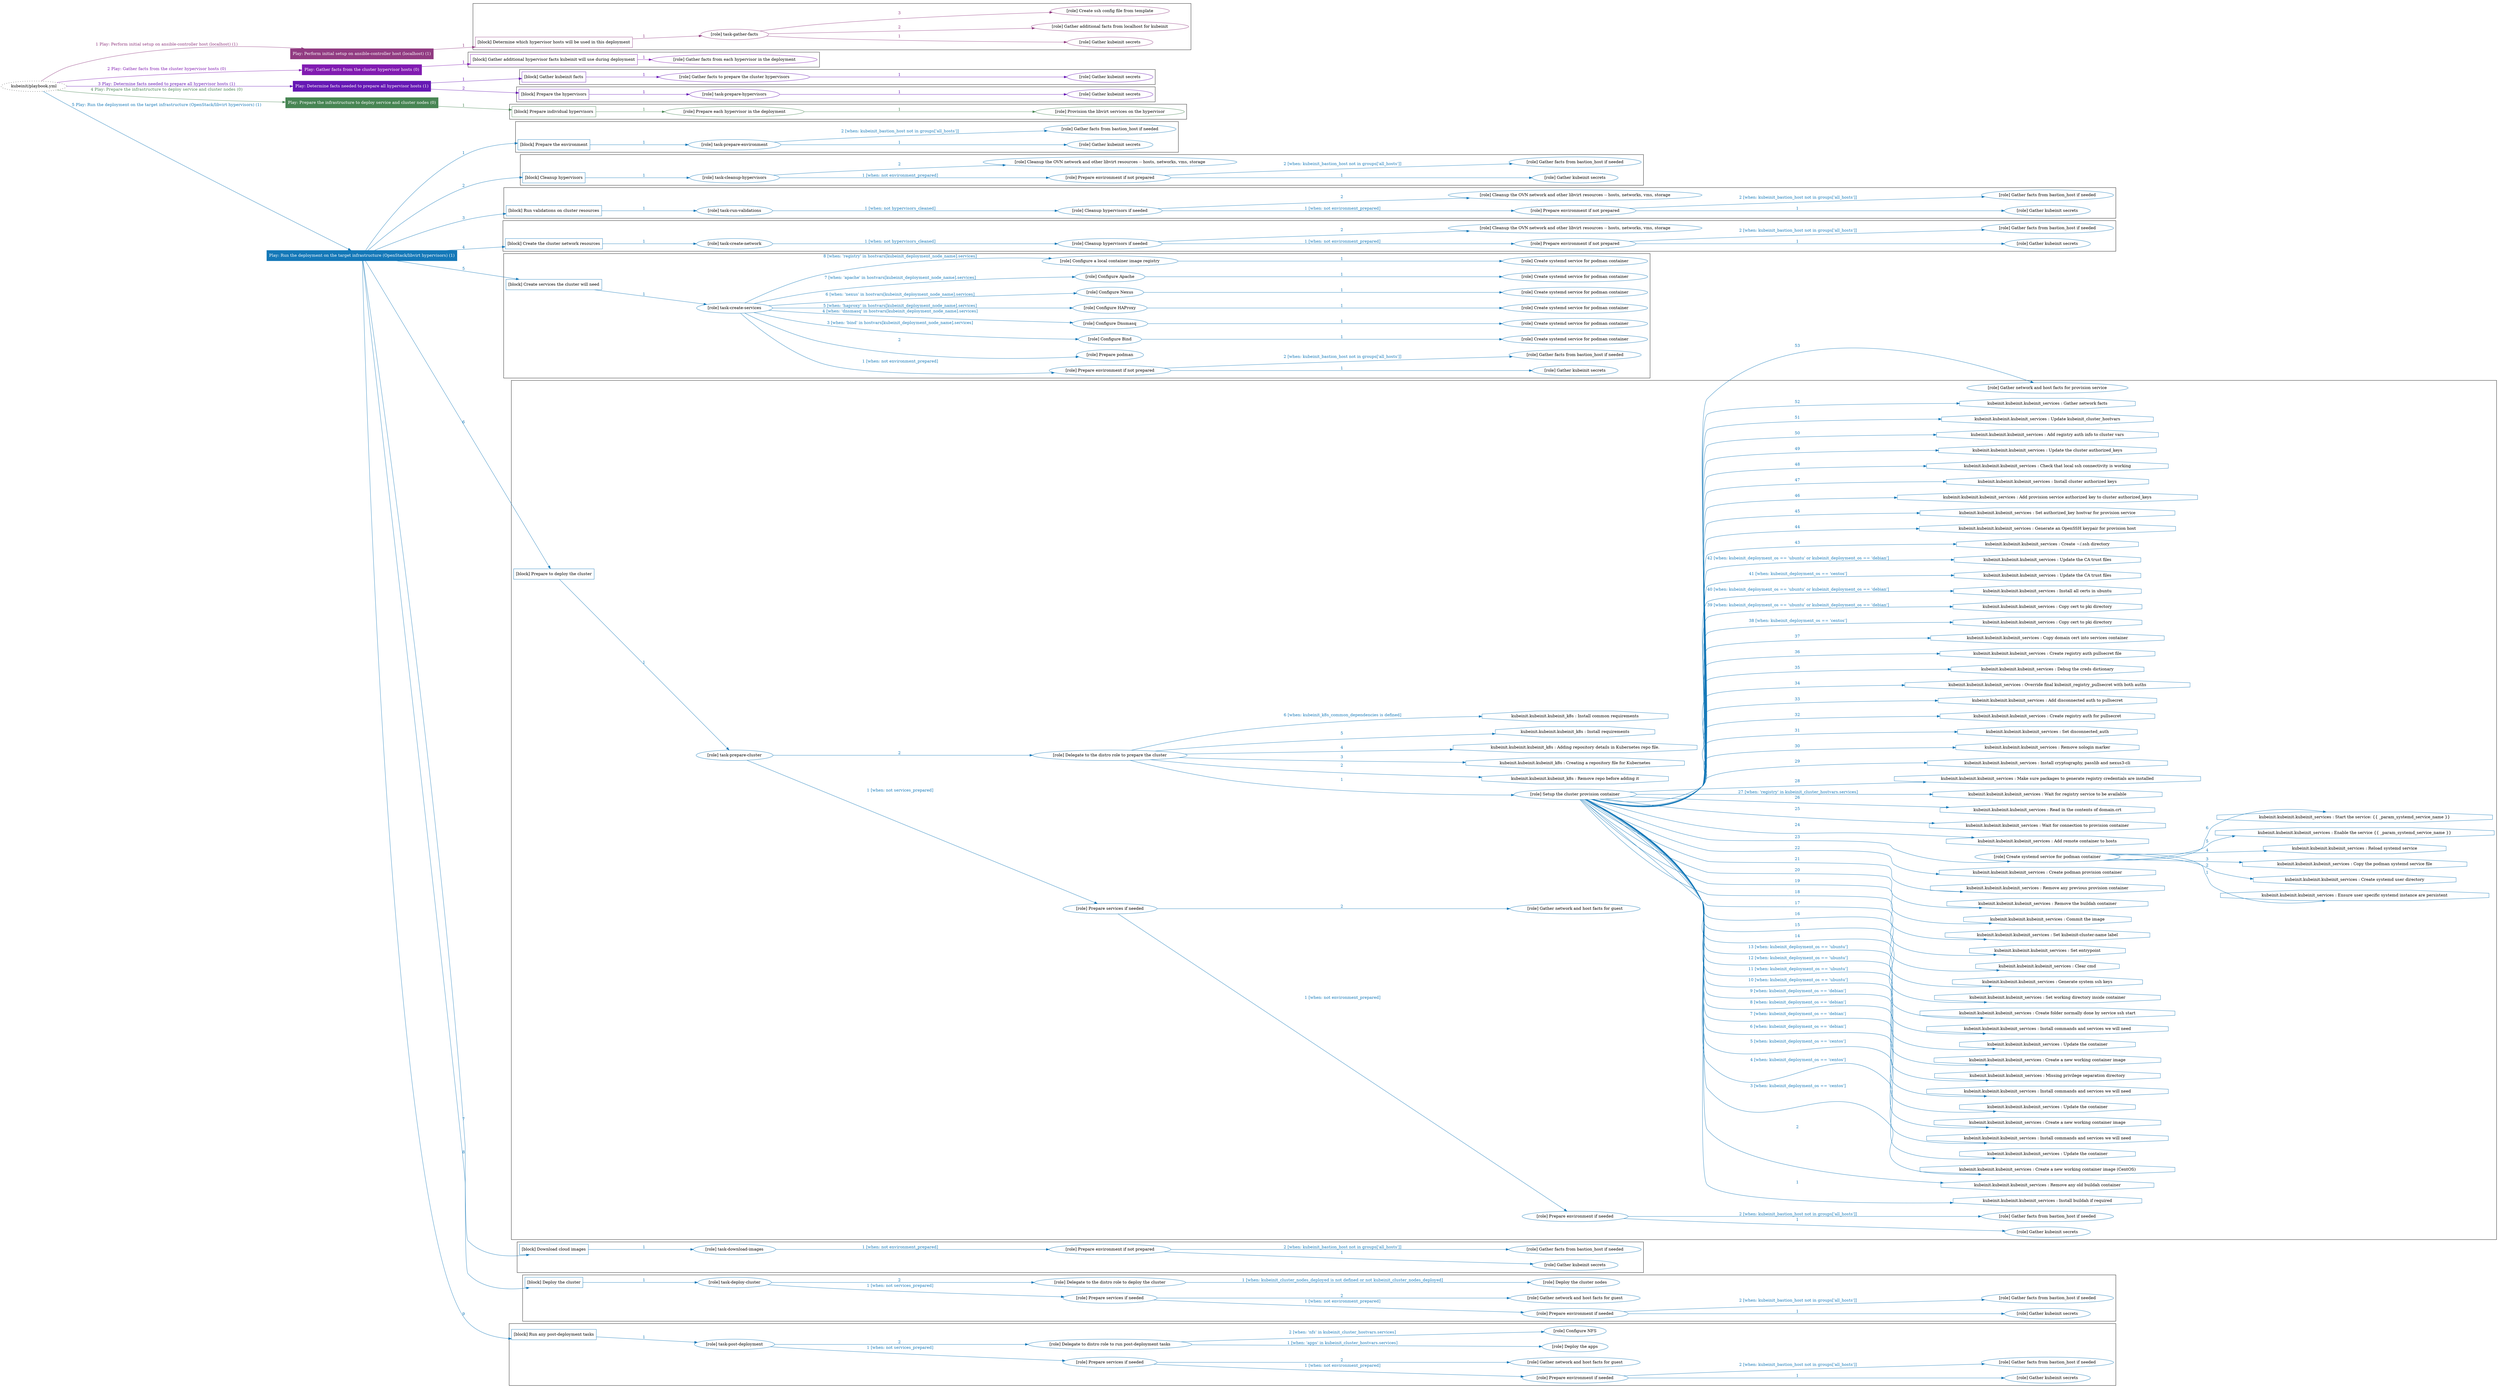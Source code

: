 digraph {
	graph [concentrate=true ordering=in rankdir=LR ratio=fill]
	edge [esep=5 sep=10]
	"kubeinit/playbook.yml" [URL="/home/runner/work/kubeinit/kubeinit/kubeinit/playbook.yml" id=playbook_6d44ae26 style=dotted]
	"kubeinit/playbook.yml" -> play_b1f92d6a [label="1 Play: Perform initial setup on ansible-controller host (localhost) (1)" color="#913b81" fontcolor="#913b81" id=edge_play_b1f92d6a labeltooltip="1 Play: Perform initial setup on ansible-controller host (localhost) (1)" tooltip="1 Play: Perform initial setup on ansible-controller host (localhost) (1)"]
	subgraph "Play: Perform initial setup on ansible-controller host (localhost) (1)" {
		play_b1f92d6a [label="Play: Perform initial setup on ansible-controller host (localhost) (1)" URL="/home/runner/work/kubeinit/kubeinit/kubeinit/playbook.yml" color="#913b81" fontcolor="#ffffff" id=play_b1f92d6a shape=box style=filled tooltip=localhost]
		play_b1f92d6a -> block_49d9386b [label=1 color="#913b81" fontcolor="#913b81" id=edge_block_49d9386b labeltooltip=1 tooltip=1]
		subgraph cluster_block_49d9386b {
			block_49d9386b [label="[block] Determine which hypervisor hosts will be used in this deployment" URL="/home/runner/work/kubeinit/kubeinit/kubeinit/playbook.yml" color="#913b81" id=block_49d9386b labeltooltip="Determine which hypervisor hosts will be used in this deployment" shape=box tooltip="Determine which hypervisor hosts will be used in this deployment"]
			block_49d9386b -> role_3d150d08 [label="1 " color="#913b81" fontcolor="#913b81" id=edge_role_3d150d08 labeltooltip="1 " tooltip="1 "]
			subgraph "task-gather-facts" {
				role_3d150d08 [label="[role] task-gather-facts" URL="/home/runner/work/kubeinit/kubeinit/kubeinit/playbook.yml" color="#913b81" id=role_3d150d08 tooltip="task-gather-facts"]
				role_3d150d08 -> role_ae3d06b4 [label="1 " color="#913b81" fontcolor="#913b81" id=edge_role_ae3d06b4 labeltooltip="1 " tooltip="1 "]
				subgraph "Gather kubeinit secrets" {
					role_ae3d06b4 [label="[role] Gather kubeinit secrets" URL="/home/runner/.ansible/collections/ansible_collections/kubeinit/kubeinit/roles/kubeinit_prepare/tasks/build_hypervisors_group.yml" color="#913b81" id=role_ae3d06b4 tooltip="Gather kubeinit secrets"]
				}
				role_3d150d08 -> role_fdcaf593 [label="2 " color="#913b81" fontcolor="#913b81" id=edge_role_fdcaf593 labeltooltip="2 " tooltip="2 "]
				subgraph "Gather additional facts from localhost for kubeinit" {
					role_fdcaf593 [label="[role] Gather additional facts from localhost for kubeinit" URL="/home/runner/.ansible/collections/ansible_collections/kubeinit/kubeinit/roles/kubeinit_prepare/tasks/build_hypervisors_group.yml" color="#913b81" id=role_fdcaf593 tooltip="Gather additional facts from localhost for kubeinit"]
				}
				role_3d150d08 -> role_0f667fad [label="3 " color="#913b81" fontcolor="#913b81" id=edge_role_0f667fad labeltooltip="3 " tooltip="3 "]
				subgraph "Create ssh config file from template" {
					role_0f667fad [label="[role] Create ssh config file from template" URL="/home/runner/.ansible/collections/ansible_collections/kubeinit/kubeinit/roles/kubeinit_prepare/tasks/build_hypervisors_group.yml" color="#913b81" id=role_0f667fad tooltip="Create ssh config file from template"]
				}
			}
		}
	}
	"kubeinit/playbook.yml" -> play_855de0a3 [label="2 Play: Gather facts from the cluster hypervisor hosts (0)" color="#811bb1" fontcolor="#811bb1" id=edge_play_855de0a3 labeltooltip="2 Play: Gather facts from the cluster hypervisor hosts (0)" tooltip="2 Play: Gather facts from the cluster hypervisor hosts (0)"]
	subgraph "Play: Gather facts from the cluster hypervisor hosts (0)" {
		play_855de0a3 [label="Play: Gather facts from the cluster hypervisor hosts (0)" URL="/home/runner/work/kubeinit/kubeinit/kubeinit/playbook.yml" color="#811bb1" fontcolor="#ffffff" id=play_855de0a3 shape=box style=filled tooltip="Play: Gather facts from the cluster hypervisor hosts (0)"]
		play_855de0a3 -> block_44726deb [label=1 color="#811bb1" fontcolor="#811bb1" id=edge_block_44726deb labeltooltip=1 tooltip=1]
		subgraph cluster_block_44726deb {
			block_44726deb [label="[block] Gather additional hypervisor facts kubeinit will use during deployment" URL="/home/runner/work/kubeinit/kubeinit/kubeinit/playbook.yml" color="#811bb1" id=block_44726deb labeltooltip="Gather additional hypervisor facts kubeinit will use during deployment" shape=box tooltip="Gather additional hypervisor facts kubeinit will use during deployment"]
			block_44726deb -> role_0727cc45 [label="1 " color="#811bb1" fontcolor="#811bb1" id=edge_role_0727cc45 labeltooltip="1 " tooltip="1 "]
			subgraph "Gather facts from each hypervisor in the deployment" {
				role_0727cc45 [label="[role] Gather facts from each hypervisor in the deployment" URL="/home/runner/work/kubeinit/kubeinit/kubeinit/playbook.yml" color="#811bb1" id=role_0727cc45 tooltip="Gather facts from each hypervisor in the deployment"]
			}
		}
	}
	"kubeinit/playbook.yml" -> play_1ed332eb [label="3 Play: Determine facts needed to prepare all hypervisor hosts (1)" color="#6618b4" fontcolor="#6618b4" id=edge_play_1ed332eb labeltooltip="3 Play: Determine facts needed to prepare all hypervisor hosts (1)" tooltip="3 Play: Determine facts needed to prepare all hypervisor hosts (1)"]
	subgraph "Play: Determine facts needed to prepare all hypervisor hosts (1)" {
		play_1ed332eb [label="Play: Determine facts needed to prepare all hypervisor hosts (1)" URL="/home/runner/work/kubeinit/kubeinit/kubeinit/playbook.yml" color="#6618b4" fontcolor="#ffffff" id=play_1ed332eb shape=box style=filled tooltip=localhost]
		play_1ed332eb -> block_00bb71ed [label=1 color="#6618b4" fontcolor="#6618b4" id=edge_block_00bb71ed labeltooltip=1 tooltip=1]
		subgraph cluster_block_00bb71ed {
			block_00bb71ed [label="[block] Gather kubeinit facts" URL="/home/runner/work/kubeinit/kubeinit/kubeinit/playbook.yml" color="#6618b4" id=block_00bb71ed labeltooltip="Gather kubeinit facts" shape=box tooltip="Gather kubeinit facts"]
			block_00bb71ed -> role_32c416a3 [label="1 " color="#6618b4" fontcolor="#6618b4" id=edge_role_32c416a3 labeltooltip="1 " tooltip="1 "]
			subgraph "Gather facts to prepare the cluster hypervisors" {
				role_32c416a3 [label="[role] Gather facts to prepare the cluster hypervisors" URL="/home/runner/work/kubeinit/kubeinit/kubeinit/playbook.yml" color="#6618b4" id=role_32c416a3 tooltip="Gather facts to prepare the cluster hypervisors"]
				role_32c416a3 -> role_29d7010b [label="1 " color="#6618b4" fontcolor="#6618b4" id=edge_role_29d7010b labeltooltip="1 " tooltip="1 "]
				subgraph "Gather kubeinit secrets" {
					role_29d7010b [label="[role] Gather kubeinit secrets" URL="/home/runner/.ansible/collections/ansible_collections/kubeinit/kubeinit/roles/kubeinit_prepare/tasks/gather_kubeinit_facts.yml" color="#6618b4" id=role_29d7010b tooltip="Gather kubeinit secrets"]
				}
			}
		}
		play_1ed332eb -> block_a418bfc2 [label=2 color="#6618b4" fontcolor="#6618b4" id=edge_block_a418bfc2 labeltooltip=2 tooltip=2]
		subgraph cluster_block_a418bfc2 {
			block_a418bfc2 [label="[block] Prepare the hypervisors" URL="/home/runner/work/kubeinit/kubeinit/kubeinit/playbook.yml" color="#6618b4" id=block_a418bfc2 labeltooltip="Prepare the hypervisors" shape=box tooltip="Prepare the hypervisors"]
			block_a418bfc2 -> role_e5bfc611 [label="1 " color="#6618b4" fontcolor="#6618b4" id=edge_role_e5bfc611 labeltooltip="1 " tooltip="1 "]
			subgraph "task-prepare-hypervisors" {
				role_e5bfc611 [label="[role] task-prepare-hypervisors" URL="/home/runner/work/kubeinit/kubeinit/kubeinit/playbook.yml" color="#6618b4" id=role_e5bfc611 tooltip="task-prepare-hypervisors"]
				role_e5bfc611 -> role_c4e59586 [label="1 " color="#6618b4" fontcolor="#6618b4" id=edge_role_c4e59586 labeltooltip="1 " tooltip="1 "]
				subgraph "Gather kubeinit secrets" {
					role_c4e59586 [label="[role] Gather kubeinit secrets" URL="/home/runner/.ansible/collections/ansible_collections/kubeinit/kubeinit/roles/kubeinit_prepare/tasks/gather_kubeinit_facts.yml" color="#6618b4" id=role_c4e59586 tooltip="Gather kubeinit secrets"]
				}
			}
		}
	}
	"kubeinit/playbook.yml" -> play_504779a8 [label="4 Play: Prepare the infrastructure to deploy service and cluster nodes (0)" color="#478553" fontcolor="#478553" id=edge_play_504779a8 labeltooltip="4 Play: Prepare the infrastructure to deploy service and cluster nodes (0)" tooltip="4 Play: Prepare the infrastructure to deploy service and cluster nodes (0)"]
	subgraph "Play: Prepare the infrastructure to deploy service and cluster nodes (0)" {
		play_504779a8 [label="Play: Prepare the infrastructure to deploy service and cluster nodes (0)" URL="/home/runner/work/kubeinit/kubeinit/kubeinit/playbook.yml" color="#478553" fontcolor="#ffffff" id=play_504779a8 shape=box style=filled tooltip="Play: Prepare the infrastructure to deploy service and cluster nodes (0)"]
		play_504779a8 -> block_e73c0d0e [label=1 color="#478553" fontcolor="#478553" id=edge_block_e73c0d0e labeltooltip=1 tooltip=1]
		subgraph cluster_block_e73c0d0e {
			block_e73c0d0e [label="[block] Prepare individual hypervisors" URL="/home/runner/work/kubeinit/kubeinit/kubeinit/playbook.yml" color="#478553" id=block_e73c0d0e labeltooltip="Prepare individual hypervisors" shape=box tooltip="Prepare individual hypervisors"]
			block_e73c0d0e -> role_a1fd2a1a [label="1 " color="#478553" fontcolor="#478553" id=edge_role_a1fd2a1a labeltooltip="1 " tooltip="1 "]
			subgraph "Prepare each hypervisor in the deployment" {
				role_a1fd2a1a [label="[role] Prepare each hypervisor in the deployment" URL="/home/runner/work/kubeinit/kubeinit/kubeinit/playbook.yml" color="#478553" id=role_a1fd2a1a tooltip="Prepare each hypervisor in the deployment"]
				role_a1fd2a1a -> role_c7d1be63 [label="1 " color="#478553" fontcolor="#478553" id=edge_role_c7d1be63 labeltooltip="1 " tooltip="1 "]
				subgraph "Provision the libvirt services on the hypervisor" {
					role_c7d1be63 [label="[role] Provision the libvirt services on the hypervisor" URL="/home/runner/.ansible/collections/ansible_collections/kubeinit/kubeinit/roles/kubeinit_prepare/tasks/prepare_hypervisor.yml" color="#478553" id=role_c7d1be63 tooltip="Provision the libvirt services on the hypervisor"]
				}
			}
		}
	}
	"kubeinit/playbook.yml" -> play_cc5d20a6 [label="5 Play: Run the deployment on the target infrastructure (OpenStack/libvirt hypervisors) (1)" color="#1478b8" fontcolor="#1478b8" id=edge_play_cc5d20a6 labeltooltip="5 Play: Run the deployment on the target infrastructure (OpenStack/libvirt hypervisors) (1)" tooltip="5 Play: Run the deployment on the target infrastructure (OpenStack/libvirt hypervisors) (1)"]
	subgraph "Play: Run the deployment on the target infrastructure (OpenStack/libvirt hypervisors) (1)" {
		play_cc5d20a6 [label="Play: Run the deployment on the target infrastructure (OpenStack/libvirt hypervisors) (1)" URL="/home/runner/work/kubeinit/kubeinit/kubeinit/playbook.yml" color="#1478b8" fontcolor="#ffffff" id=play_cc5d20a6 shape=box style=filled tooltip=localhost]
		play_cc5d20a6 -> block_b4cf1787 [label=1 color="#1478b8" fontcolor="#1478b8" id=edge_block_b4cf1787 labeltooltip=1 tooltip=1]
		subgraph cluster_block_b4cf1787 {
			block_b4cf1787 [label="[block] Prepare the environment" URL="/home/runner/work/kubeinit/kubeinit/kubeinit/playbook.yml" color="#1478b8" id=block_b4cf1787 labeltooltip="Prepare the environment" shape=box tooltip="Prepare the environment"]
			block_b4cf1787 -> role_7bba75f3 [label="1 " color="#1478b8" fontcolor="#1478b8" id=edge_role_7bba75f3 labeltooltip="1 " tooltip="1 "]
			subgraph "task-prepare-environment" {
				role_7bba75f3 [label="[role] task-prepare-environment" URL="/home/runner/work/kubeinit/kubeinit/kubeinit/playbook.yml" color="#1478b8" id=role_7bba75f3 tooltip="task-prepare-environment"]
				role_7bba75f3 -> role_9afd49ff [label="1 " color="#1478b8" fontcolor="#1478b8" id=edge_role_9afd49ff labeltooltip="1 " tooltip="1 "]
				subgraph "Gather kubeinit secrets" {
					role_9afd49ff [label="[role] Gather kubeinit secrets" URL="/home/runner/.ansible/collections/ansible_collections/kubeinit/kubeinit/roles/kubeinit_prepare/tasks/gather_kubeinit_facts.yml" color="#1478b8" id=role_9afd49ff tooltip="Gather kubeinit secrets"]
				}
				role_7bba75f3 -> role_db5f381d [label="2 [when: kubeinit_bastion_host not in groups['all_hosts']]" color="#1478b8" fontcolor="#1478b8" id=edge_role_db5f381d labeltooltip="2 [when: kubeinit_bastion_host not in groups['all_hosts']]" tooltip="2 [when: kubeinit_bastion_host not in groups['all_hosts']]"]
				subgraph "Gather facts from bastion_host if needed" {
					role_db5f381d [label="[role] Gather facts from bastion_host if needed" URL="/home/runner/.ansible/collections/ansible_collections/kubeinit/kubeinit/roles/kubeinit_prepare/tasks/main.yml" color="#1478b8" id=role_db5f381d tooltip="Gather facts from bastion_host if needed"]
				}
			}
		}
		play_cc5d20a6 -> block_a41484ed [label=2 color="#1478b8" fontcolor="#1478b8" id=edge_block_a41484ed labeltooltip=2 tooltip=2]
		subgraph cluster_block_a41484ed {
			block_a41484ed [label="[block] Cleanup hypervisors" URL="/home/runner/work/kubeinit/kubeinit/kubeinit/playbook.yml" color="#1478b8" id=block_a41484ed labeltooltip="Cleanup hypervisors" shape=box tooltip="Cleanup hypervisors"]
			block_a41484ed -> role_64714713 [label="1 " color="#1478b8" fontcolor="#1478b8" id=edge_role_64714713 labeltooltip="1 " tooltip="1 "]
			subgraph "task-cleanup-hypervisors" {
				role_64714713 [label="[role] task-cleanup-hypervisors" URL="/home/runner/work/kubeinit/kubeinit/kubeinit/playbook.yml" color="#1478b8" id=role_64714713 tooltip="task-cleanup-hypervisors"]
				role_64714713 -> role_267b3f5c [label="1 [when: not environment_prepared]" color="#1478b8" fontcolor="#1478b8" id=edge_role_267b3f5c labeltooltip="1 [when: not environment_prepared]" tooltip="1 [when: not environment_prepared]"]
				subgraph "Prepare environment if not prepared" {
					role_267b3f5c [label="[role] Prepare environment if not prepared" URL="/home/runner/.ansible/collections/ansible_collections/kubeinit/kubeinit/roles/kubeinit_libvirt/tasks/cleanup_hypervisors.yml" color="#1478b8" id=role_267b3f5c tooltip="Prepare environment if not prepared"]
					role_267b3f5c -> role_d4c96b54 [label="1 " color="#1478b8" fontcolor="#1478b8" id=edge_role_d4c96b54 labeltooltip="1 " tooltip="1 "]
					subgraph "Gather kubeinit secrets" {
						role_d4c96b54 [label="[role] Gather kubeinit secrets" URL="/home/runner/.ansible/collections/ansible_collections/kubeinit/kubeinit/roles/kubeinit_prepare/tasks/gather_kubeinit_facts.yml" color="#1478b8" id=role_d4c96b54 tooltip="Gather kubeinit secrets"]
					}
					role_267b3f5c -> role_86ae3075 [label="2 [when: kubeinit_bastion_host not in groups['all_hosts']]" color="#1478b8" fontcolor="#1478b8" id=edge_role_86ae3075 labeltooltip="2 [when: kubeinit_bastion_host not in groups['all_hosts']]" tooltip="2 [when: kubeinit_bastion_host not in groups['all_hosts']]"]
					subgraph "Gather facts from bastion_host if needed" {
						role_86ae3075 [label="[role] Gather facts from bastion_host if needed" URL="/home/runner/.ansible/collections/ansible_collections/kubeinit/kubeinit/roles/kubeinit_prepare/tasks/main.yml" color="#1478b8" id=role_86ae3075 tooltip="Gather facts from bastion_host if needed"]
					}
				}
				role_64714713 -> role_35b9aa4f [label="2 " color="#1478b8" fontcolor="#1478b8" id=edge_role_35b9aa4f labeltooltip="2 " tooltip="2 "]
				subgraph "Cleanup the OVN network and other libvirt resources -- hosts, networks, vms, storage" {
					role_35b9aa4f [label="[role] Cleanup the OVN network and other libvirt resources -- hosts, networks, vms, storage" URL="/home/runner/.ansible/collections/ansible_collections/kubeinit/kubeinit/roles/kubeinit_libvirt/tasks/cleanup_hypervisors.yml" color="#1478b8" id=role_35b9aa4f tooltip="Cleanup the OVN network and other libvirt resources -- hosts, networks, vms, storage"]
				}
			}
		}
		play_cc5d20a6 -> block_221ed2dd [label=3 color="#1478b8" fontcolor="#1478b8" id=edge_block_221ed2dd labeltooltip=3 tooltip=3]
		subgraph cluster_block_221ed2dd {
			block_221ed2dd [label="[block] Run validations on cluster resources" URL="/home/runner/work/kubeinit/kubeinit/kubeinit/playbook.yml" color="#1478b8" id=block_221ed2dd labeltooltip="Run validations on cluster resources" shape=box tooltip="Run validations on cluster resources"]
			block_221ed2dd -> role_7edf0e30 [label="1 " color="#1478b8" fontcolor="#1478b8" id=edge_role_7edf0e30 labeltooltip="1 " tooltip="1 "]
			subgraph "task-run-validations" {
				role_7edf0e30 [label="[role] task-run-validations" URL="/home/runner/work/kubeinit/kubeinit/kubeinit/playbook.yml" color="#1478b8" id=role_7edf0e30 tooltip="task-run-validations"]
				role_7edf0e30 -> role_db589af1 [label="1 [when: not hypervisors_cleaned]" color="#1478b8" fontcolor="#1478b8" id=edge_role_db589af1 labeltooltip="1 [when: not hypervisors_cleaned]" tooltip="1 [when: not hypervisors_cleaned]"]
				subgraph "Cleanup hypervisors if needed" {
					role_db589af1 [label="[role] Cleanup hypervisors if needed" URL="/home/runner/.ansible/collections/ansible_collections/kubeinit/kubeinit/roles/kubeinit_validations/tasks/main.yml" color="#1478b8" id=role_db589af1 tooltip="Cleanup hypervisors if needed"]
					role_db589af1 -> role_6ca14a48 [label="1 [when: not environment_prepared]" color="#1478b8" fontcolor="#1478b8" id=edge_role_6ca14a48 labeltooltip="1 [when: not environment_prepared]" tooltip="1 [when: not environment_prepared]"]
					subgraph "Prepare environment if not prepared" {
						role_6ca14a48 [label="[role] Prepare environment if not prepared" URL="/home/runner/.ansible/collections/ansible_collections/kubeinit/kubeinit/roles/kubeinit_libvirt/tasks/cleanup_hypervisors.yml" color="#1478b8" id=role_6ca14a48 tooltip="Prepare environment if not prepared"]
						role_6ca14a48 -> role_52e23695 [label="1 " color="#1478b8" fontcolor="#1478b8" id=edge_role_52e23695 labeltooltip="1 " tooltip="1 "]
						subgraph "Gather kubeinit secrets" {
							role_52e23695 [label="[role] Gather kubeinit secrets" URL="/home/runner/.ansible/collections/ansible_collections/kubeinit/kubeinit/roles/kubeinit_prepare/tasks/gather_kubeinit_facts.yml" color="#1478b8" id=role_52e23695 tooltip="Gather kubeinit secrets"]
						}
						role_6ca14a48 -> role_8a0ec585 [label="2 [when: kubeinit_bastion_host not in groups['all_hosts']]" color="#1478b8" fontcolor="#1478b8" id=edge_role_8a0ec585 labeltooltip="2 [when: kubeinit_bastion_host not in groups['all_hosts']]" tooltip="2 [when: kubeinit_bastion_host not in groups['all_hosts']]"]
						subgraph "Gather facts from bastion_host if needed" {
							role_8a0ec585 [label="[role] Gather facts from bastion_host if needed" URL="/home/runner/.ansible/collections/ansible_collections/kubeinit/kubeinit/roles/kubeinit_prepare/tasks/main.yml" color="#1478b8" id=role_8a0ec585 tooltip="Gather facts from bastion_host if needed"]
						}
					}
					role_db589af1 -> role_e9b9ea9f [label="2 " color="#1478b8" fontcolor="#1478b8" id=edge_role_e9b9ea9f labeltooltip="2 " tooltip="2 "]
					subgraph "Cleanup the OVN network and other libvirt resources -- hosts, networks, vms, storage" {
						role_e9b9ea9f [label="[role] Cleanup the OVN network and other libvirt resources -- hosts, networks, vms, storage" URL="/home/runner/.ansible/collections/ansible_collections/kubeinit/kubeinit/roles/kubeinit_libvirt/tasks/cleanup_hypervisors.yml" color="#1478b8" id=role_e9b9ea9f tooltip="Cleanup the OVN network and other libvirt resources -- hosts, networks, vms, storage"]
					}
				}
			}
		}
		play_cc5d20a6 -> block_30b4a3b8 [label=4 color="#1478b8" fontcolor="#1478b8" id=edge_block_30b4a3b8 labeltooltip=4 tooltip=4]
		subgraph cluster_block_30b4a3b8 {
			block_30b4a3b8 [label="[block] Create the cluster network resources" URL="/home/runner/work/kubeinit/kubeinit/kubeinit/playbook.yml" color="#1478b8" id=block_30b4a3b8 labeltooltip="Create the cluster network resources" shape=box tooltip="Create the cluster network resources"]
			block_30b4a3b8 -> role_c16fffee [label="1 " color="#1478b8" fontcolor="#1478b8" id=edge_role_c16fffee labeltooltip="1 " tooltip="1 "]
			subgraph "task-create-network" {
				role_c16fffee [label="[role] task-create-network" URL="/home/runner/work/kubeinit/kubeinit/kubeinit/playbook.yml" color="#1478b8" id=role_c16fffee tooltip="task-create-network"]
				role_c16fffee -> role_827ca316 [label="1 [when: not hypervisors_cleaned]" color="#1478b8" fontcolor="#1478b8" id=edge_role_827ca316 labeltooltip="1 [when: not hypervisors_cleaned]" tooltip="1 [when: not hypervisors_cleaned]"]
				subgraph "Cleanup hypervisors if needed" {
					role_827ca316 [label="[role] Cleanup hypervisors if needed" URL="/home/runner/.ansible/collections/ansible_collections/kubeinit/kubeinit/roles/kubeinit_libvirt/tasks/create_network.yml" color="#1478b8" id=role_827ca316 tooltip="Cleanup hypervisors if needed"]
					role_827ca316 -> role_69f68bec [label="1 [when: not environment_prepared]" color="#1478b8" fontcolor="#1478b8" id=edge_role_69f68bec labeltooltip="1 [when: not environment_prepared]" tooltip="1 [when: not environment_prepared]"]
					subgraph "Prepare environment if not prepared" {
						role_69f68bec [label="[role] Prepare environment if not prepared" URL="/home/runner/.ansible/collections/ansible_collections/kubeinit/kubeinit/roles/kubeinit_libvirt/tasks/cleanup_hypervisors.yml" color="#1478b8" id=role_69f68bec tooltip="Prepare environment if not prepared"]
						role_69f68bec -> role_e46ccc7f [label="1 " color="#1478b8" fontcolor="#1478b8" id=edge_role_e46ccc7f labeltooltip="1 " tooltip="1 "]
						subgraph "Gather kubeinit secrets" {
							role_e46ccc7f [label="[role] Gather kubeinit secrets" URL="/home/runner/.ansible/collections/ansible_collections/kubeinit/kubeinit/roles/kubeinit_prepare/tasks/gather_kubeinit_facts.yml" color="#1478b8" id=role_e46ccc7f tooltip="Gather kubeinit secrets"]
						}
						role_69f68bec -> role_57313116 [label="2 [when: kubeinit_bastion_host not in groups['all_hosts']]" color="#1478b8" fontcolor="#1478b8" id=edge_role_57313116 labeltooltip="2 [when: kubeinit_bastion_host not in groups['all_hosts']]" tooltip="2 [when: kubeinit_bastion_host not in groups['all_hosts']]"]
						subgraph "Gather facts from bastion_host if needed" {
							role_57313116 [label="[role] Gather facts from bastion_host if needed" URL="/home/runner/.ansible/collections/ansible_collections/kubeinit/kubeinit/roles/kubeinit_prepare/tasks/main.yml" color="#1478b8" id=role_57313116 tooltip="Gather facts from bastion_host if needed"]
						}
					}
					role_827ca316 -> role_c6daac8c [label="2 " color="#1478b8" fontcolor="#1478b8" id=edge_role_c6daac8c labeltooltip="2 " tooltip="2 "]
					subgraph "Cleanup the OVN network and other libvirt resources -- hosts, networks, vms, storage" {
						role_c6daac8c [label="[role] Cleanup the OVN network and other libvirt resources -- hosts, networks, vms, storage" URL="/home/runner/.ansible/collections/ansible_collections/kubeinit/kubeinit/roles/kubeinit_libvirt/tasks/cleanup_hypervisors.yml" color="#1478b8" id=role_c6daac8c tooltip="Cleanup the OVN network and other libvirt resources -- hosts, networks, vms, storage"]
					}
				}
			}
		}
		play_cc5d20a6 -> block_24fd34f9 [label=5 color="#1478b8" fontcolor="#1478b8" id=edge_block_24fd34f9 labeltooltip=5 tooltip=5]
		subgraph cluster_block_24fd34f9 {
			block_24fd34f9 [label="[block] Create services the cluster will need" URL="/home/runner/work/kubeinit/kubeinit/kubeinit/playbook.yml" color="#1478b8" id=block_24fd34f9 labeltooltip="Create services the cluster will need" shape=box tooltip="Create services the cluster will need"]
			block_24fd34f9 -> role_f90ddc8d [label="1 " color="#1478b8" fontcolor="#1478b8" id=edge_role_f90ddc8d labeltooltip="1 " tooltip="1 "]
			subgraph "task-create-services" {
				role_f90ddc8d [label="[role] task-create-services" URL="/home/runner/work/kubeinit/kubeinit/kubeinit/playbook.yml" color="#1478b8" id=role_f90ddc8d tooltip="task-create-services"]
				role_f90ddc8d -> role_70428a46 [label="1 [when: not environment_prepared]" color="#1478b8" fontcolor="#1478b8" id=edge_role_70428a46 labeltooltip="1 [when: not environment_prepared]" tooltip="1 [when: not environment_prepared]"]
				subgraph "Prepare environment if not prepared" {
					role_70428a46 [label="[role] Prepare environment if not prepared" URL="/home/runner/.ansible/collections/ansible_collections/kubeinit/kubeinit/roles/kubeinit_services/tasks/main.yml" color="#1478b8" id=role_70428a46 tooltip="Prepare environment if not prepared"]
					role_70428a46 -> role_f87f976f [label="1 " color="#1478b8" fontcolor="#1478b8" id=edge_role_f87f976f labeltooltip="1 " tooltip="1 "]
					subgraph "Gather kubeinit secrets" {
						role_f87f976f [label="[role] Gather kubeinit secrets" URL="/home/runner/.ansible/collections/ansible_collections/kubeinit/kubeinit/roles/kubeinit_prepare/tasks/gather_kubeinit_facts.yml" color="#1478b8" id=role_f87f976f tooltip="Gather kubeinit secrets"]
					}
					role_70428a46 -> role_208b5197 [label="2 [when: kubeinit_bastion_host not in groups['all_hosts']]" color="#1478b8" fontcolor="#1478b8" id=edge_role_208b5197 labeltooltip="2 [when: kubeinit_bastion_host not in groups['all_hosts']]" tooltip="2 [when: kubeinit_bastion_host not in groups['all_hosts']]"]
					subgraph "Gather facts from bastion_host if needed" {
						role_208b5197 [label="[role] Gather facts from bastion_host if needed" URL="/home/runner/.ansible/collections/ansible_collections/kubeinit/kubeinit/roles/kubeinit_prepare/tasks/main.yml" color="#1478b8" id=role_208b5197 tooltip="Gather facts from bastion_host if needed"]
					}
				}
				role_f90ddc8d -> role_a1287ad2 [label="2 " color="#1478b8" fontcolor="#1478b8" id=edge_role_a1287ad2 labeltooltip="2 " tooltip="2 "]
				subgraph "Prepare podman" {
					role_a1287ad2 [label="[role] Prepare podman" URL="/home/runner/.ansible/collections/ansible_collections/kubeinit/kubeinit/roles/kubeinit_services/tasks/00_create_service_pod.yml" color="#1478b8" id=role_a1287ad2 tooltip="Prepare podman"]
				}
				role_f90ddc8d -> role_14ef0664 [label="3 [when: 'bind' in hostvars[kubeinit_deployment_node_name].services]" color="#1478b8" fontcolor="#1478b8" id=edge_role_14ef0664 labeltooltip="3 [when: 'bind' in hostvars[kubeinit_deployment_node_name].services]" tooltip="3 [when: 'bind' in hostvars[kubeinit_deployment_node_name].services]"]
				subgraph "Configure Bind" {
					role_14ef0664 [label="[role] Configure Bind" URL="/home/runner/.ansible/collections/ansible_collections/kubeinit/kubeinit/roles/kubeinit_services/tasks/start_services_containers.yml" color="#1478b8" id=role_14ef0664 tooltip="Configure Bind"]
					role_14ef0664 -> role_db576cb4 [label="1 " color="#1478b8" fontcolor="#1478b8" id=edge_role_db576cb4 labeltooltip="1 " tooltip="1 "]
					subgraph "Create systemd service for podman container" {
						role_db576cb4 [label="[role] Create systemd service for podman container" URL="/home/runner/.ansible/collections/ansible_collections/kubeinit/kubeinit/roles/kubeinit_bind/tasks/main.yml" color="#1478b8" id=role_db576cb4 tooltip="Create systemd service for podman container"]
					}
				}
				role_f90ddc8d -> role_1c458747 [label="4 [when: 'dnsmasq' in hostvars[kubeinit_deployment_node_name].services]" color="#1478b8" fontcolor="#1478b8" id=edge_role_1c458747 labeltooltip="4 [when: 'dnsmasq' in hostvars[kubeinit_deployment_node_name].services]" tooltip="4 [when: 'dnsmasq' in hostvars[kubeinit_deployment_node_name].services]"]
				subgraph "Configure Dnsmasq" {
					role_1c458747 [label="[role] Configure Dnsmasq" URL="/home/runner/.ansible/collections/ansible_collections/kubeinit/kubeinit/roles/kubeinit_services/tasks/start_services_containers.yml" color="#1478b8" id=role_1c458747 tooltip="Configure Dnsmasq"]
					role_1c458747 -> role_d92a5b58 [label="1 " color="#1478b8" fontcolor="#1478b8" id=edge_role_d92a5b58 labeltooltip="1 " tooltip="1 "]
					subgraph "Create systemd service for podman container" {
						role_d92a5b58 [label="[role] Create systemd service for podman container" URL="/home/runner/.ansible/collections/ansible_collections/kubeinit/kubeinit/roles/kubeinit_dnsmasq/tasks/main.yml" color="#1478b8" id=role_d92a5b58 tooltip="Create systemd service for podman container"]
					}
				}
				role_f90ddc8d -> role_f00f2587 [label="5 [when: 'haproxy' in hostvars[kubeinit_deployment_node_name].services]" color="#1478b8" fontcolor="#1478b8" id=edge_role_f00f2587 labeltooltip="5 [when: 'haproxy' in hostvars[kubeinit_deployment_node_name].services]" tooltip="5 [when: 'haproxy' in hostvars[kubeinit_deployment_node_name].services]"]
				subgraph "Configure HAProxy" {
					role_f00f2587 [label="[role] Configure HAProxy" URL="/home/runner/.ansible/collections/ansible_collections/kubeinit/kubeinit/roles/kubeinit_services/tasks/start_services_containers.yml" color="#1478b8" id=role_f00f2587 tooltip="Configure HAProxy"]
					role_f00f2587 -> role_2a9fec32 [label="1 " color="#1478b8" fontcolor="#1478b8" id=edge_role_2a9fec32 labeltooltip="1 " tooltip="1 "]
					subgraph "Create systemd service for podman container" {
						role_2a9fec32 [label="[role] Create systemd service for podman container" URL="/home/runner/.ansible/collections/ansible_collections/kubeinit/kubeinit/roles/kubeinit_haproxy/tasks/main.yml" color="#1478b8" id=role_2a9fec32 tooltip="Create systemd service for podman container"]
					}
				}
				role_f90ddc8d -> role_7b216840 [label="6 [when: 'nexus' in hostvars[kubeinit_deployment_node_name].services]" color="#1478b8" fontcolor="#1478b8" id=edge_role_7b216840 labeltooltip="6 [when: 'nexus' in hostvars[kubeinit_deployment_node_name].services]" tooltip="6 [when: 'nexus' in hostvars[kubeinit_deployment_node_name].services]"]
				subgraph "Configure Nexus" {
					role_7b216840 [label="[role] Configure Nexus" URL="/home/runner/.ansible/collections/ansible_collections/kubeinit/kubeinit/roles/kubeinit_services/tasks/start_services_containers.yml" color="#1478b8" id=role_7b216840 tooltip="Configure Nexus"]
					role_7b216840 -> role_24f04f29 [label="1 " color="#1478b8" fontcolor="#1478b8" id=edge_role_24f04f29 labeltooltip="1 " tooltip="1 "]
					subgraph "Create systemd service for podman container" {
						role_24f04f29 [label="[role] Create systemd service for podman container" URL="/home/runner/.ansible/collections/ansible_collections/kubeinit/kubeinit/roles/kubeinit_nexus/tasks/main.yml" color="#1478b8" id=role_24f04f29 tooltip="Create systemd service for podman container"]
					}
				}
				role_f90ddc8d -> role_e1e53529 [label="7 [when: 'apache' in hostvars[kubeinit_deployment_node_name].services]" color="#1478b8" fontcolor="#1478b8" id=edge_role_e1e53529 labeltooltip="7 [when: 'apache' in hostvars[kubeinit_deployment_node_name].services]" tooltip="7 [when: 'apache' in hostvars[kubeinit_deployment_node_name].services]"]
				subgraph "Configure Apache" {
					role_e1e53529 [label="[role] Configure Apache" URL="/home/runner/.ansible/collections/ansible_collections/kubeinit/kubeinit/roles/kubeinit_services/tasks/start_services_containers.yml" color="#1478b8" id=role_e1e53529 tooltip="Configure Apache"]
					role_e1e53529 -> role_9d686678 [label="1 " color="#1478b8" fontcolor="#1478b8" id=edge_role_9d686678 labeltooltip="1 " tooltip="1 "]
					subgraph "Create systemd service for podman container" {
						role_9d686678 [label="[role] Create systemd service for podman container" URL="/home/runner/.ansible/collections/ansible_collections/kubeinit/kubeinit/roles/kubeinit_apache/tasks/main.yml" color="#1478b8" id=role_9d686678 tooltip="Create systemd service for podman container"]
					}
				}
				role_f90ddc8d -> role_64d280e3 [label="8 [when: 'registry' in hostvars[kubeinit_deployment_node_name].services]" color="#1478b8" fontcolor="#1478b8" id=edge_role_64d280e3 labeltooltip="8 [when: 'registry' in hostvars[kubeinit_deployment_node_name].services]" tooltip="8 [when: 'registry' in hostvars[kubeinit_deployment_node_name].services]"]
				subgraph "Configure a local container image registry" {
					role_64d280e3 [label="[role] Configure a local container image registry" URL="/home/runner/.ansible/collections/ansible_collections/kubeinit/kubeinit/roles/kubeinit_services/tasks/start_services_containers.yml" color="#1478b8" id=role_64d280e3 tooltip="Configure a local container image registry"]
					role_64d280e3 -> role_a8087d7a [label="1 " color="#1478b8" fontcolor="#1478b8" id=edge_role_a8087d7a labeltooltip="1 " tooltip="1 "]
					subgraph "Create systemd service for podman container" {
						role_a8087d7a [label="[role] Create systemd service for podman container" URL="/home/runner/.ansible/collections/ansible_collections/kubeinit/kubeinit/roles/kubeinit_registry/tasks/main.yml" color="#1478b8" id=role_a8087d7a tooltip="Create systemd service for podman container"]
					}
				}
			}
		}
		play_cc5d20a6 -> block_00dbf0bb [label=6 color="#1478b8" fontcolor="#1478b8" id=edge_block_00dbf0bb labeltooltip=6 tooltip=6]
		subgraph cluster_block_00dbf0bb {
			block_00dbf0bb [label="[block] Prepare to deploy the cluster" URL="/home/runner/work/kubeinit/kubeinit/kubeinit/playbook.yml" color="#1478b8" id=block_00dbf0bb labeltooltip="Prepare to deploy the cluster" shape=box tooltip="Prepare to deploy the cluster"]
			block_00dbf0bb -> role_caa7441b [label="1 " color="#1478b8" fontcolor="#1478b8" id=edge_role_caa7441b labeltooltip="1 " tooltip="1 "]
			subgraph "task-prepare-cluster" {
				role_caa7441b [label="[role] task-prepare-cluster" URL="/home/runner/work/kubeinit/kubeinit/kubeinit/playbook.yml" color="#1478b8" id=role_caa7441b tooltip="task-prepare-cluster"]
				role_caa7441b -> role_05e9d0a7 [label="1 [when: not services_prepared]" color="#1478b8" fontcolor="#1478b8" id=edge_role_05e9d0a7 labeltooltip="1 [when: not services_prepared]" tooltip="1 [when: not services_prepared]"]
				subgraph "Prepare services if needed" {
					role_05e9d0a7 [label="[role] Prepare services if needed" URL="/home/runner/.ansible/collections/ansible_collections/kubeinit/kubeinit/roles/kubeinit_prepare/tasks/prepare_cluster.yml" color="#1478b8" id=role_05e9d0a7 tooltip="Prepare services if needed"]
					role_05e9d0a7 -> role_360d47de [label="1 [when: not environment_prepared]" color="#1478b8" fontcolor="#1478b8" id=edge_role_360d47de labeltooltip="1 [when: not environment_prepared]" tooltip="1 [when: not environment_prepared]"]
					subgraph "Prepare environment if needed" {
						role_360d47de [label="[role] Prepare environment if needed" URL="/home/runner/.ansible/collections/ansible_collections/kubeinit/kubeinit/roles/kubeinit_services/tasks/prepare_services.yml" color="#1478b8" id=role_360d47de tooltip="Prepare environment if needed"]
						role_360d47de -> role_6ccef022 [label="1 " color="#1478b8" fontcolor="#1478b8" id=edge_role_6ccef022 labeltooltip="1 " tooltip="1 "]
						subgraph "Gather kubeinit secrets" {
							role_6ccef022 [label="[role] Gather kubeinit secrets" URL="/home/runner/.ansible/collections/ansible_collections/kubeinit/kubeinit/roles/kubeinit_prepare/tasks/gather_kubeinit_facts.yml" color="#1478b8" id=role_6ccef022 tooltip="Gather kubeinit secrets"]
						}
						role_360d47de -> role_6d86b1ca [label="2 [when: kubeinit_bastion_host not in groups['all_hosts']]" color="#1478b8" fontcolor="#1478b8" id=edge_role_6d86b1ca labeltooltip="2 [when: kubeinit_bastion_host not in groups['all_hosts']]" tooltip="2 [when: kubeinit_bastion_host not in groups['all_hosts']]"]
						subgraph "Gather facts from bastion_host if needed" {
							role_6d86b1ca [label="[role] Gather facts from bastion_host if needed" URL="/home/runner/.ansible/collections/ansible_collections/kubeinit/kubeinit/roles/kubeinit_prepare/tasks/main.yml" color="#1478b8" id=role_6d86b1ca tooltip="Gather facts from bastion_host if needed"]
						}
					}
					role_05e9d0a7 -> role_facf4855 [label="2 " color="#1478b8" fontcolor="#1478b8" id=edge_role_facf4855 labeltooltip="2 " tooltip="2 "]
					subgraph "Gather network and host facts for guest" {
						role_facf4855 [label="[role] Gather network and host facts for guest" URL="/home/runner/.ansible/collections/ansible_collections/kubeinit/kubeinit/roles/kubeinit_services/tasks/prepare_services.yml" color="#1478b8" id=role_facf4855 tooltip="Gather network and host facts for guest"]
					}
				}
				role_caa7441b -> role_cebf5c40 [label="2 " color="#1478b8" fontcolor="#1478b8" id=edge_role_cebf5c40 labeltooltip="2 " tooltip="2 "]
				subgraph "Delegate to the distro role to prepare the cluster" {
					role_cebf5c40 [label="[role] Delegate to the distro role to prepare the cluster" URL="/home/runner/.ansible/collections/ansible_collections/kubeinit/kubeinit/roles/kubeinit_prepare/tasks/prepare_cluster.yml" color="#1478b8" id=role_cebf5c40 tooltip="Delegate to the distro role to prepare the cluster"]
					role_cebf5c40 -> role_17dff88e [label="1 " color="#1478b8" fontcolor="#1478b8" id=edge_role_17dff88e labeltooltip="1 " tooltip="1 "]
					subgraph "Setup the cluster provision container" {
						role_17dff88e [label="[role] Setup the cluster provision container" URL="/home/runner/.ansible/collections/ansible_collections/kubeinit/kubeinit/roles/kubeinit_k8s/tasks/prepare_cluster.yml" color="#1478b8" id=role_17dff88e tooltip="Setup the cluster provision container"]
						task_c3168f6b [label="kubeinit.kubeinit.kubeinit_services : Install buildah if required" URL="/home/runner/.ansible/collections/ansible_collections/kubeinit/kubeinit/roles/kubeinit_services/tasks/create_provision_container.yml" color="#1478b8" id=task_c3168f6b shape=octagon tooltip="kubeinit.kubeinit.kubeinit_services : Install buildah if required"]
						role_17dff88e -> task_c3168f6b [label="1 " color="#1478b8" fontcolor="#1478b8" id=edge_task_c3168f6b labeltooltip="1 " tooltip="1 "]
						task_298625bc [label="kubeinit.kubeinit.kubeinit_services : Remove any old buildah container" URL="/home/runner/.ansible/collections/ansible_collections/kubeinit/kubeinit/roles/kubeinit_services/tasks/create_provision_container.yml" color="#1478b8" id=task_298625bc shape=octagon tooltip="kubeinit.kubeinit.kubeinit_services : Remove any old buildah container"]
						role_17dff88e -> task_298625bc [label="2 " color="#1478b8" fontcolor="#1478b8" id=edge_task_298625bc labeltooltip="2 " tooltip="2 "]
						task_ad68d3c4 [label="kubeinit.kubeinit.kubeinit_services : Create a new working container image (CentOS)" URL="/home/runner/.ansible/collections/ansible_collections/kubeinit/kubeinit/roles/kubeinit_services/tasks/create_provision_container.yml" color="#1478b8" id=task_ad68d3c4 shape=octagon tooltip="kubeinit.kubeinit.kubeinit_services : Create a new working container image (CentOS)"]
						role_17dff88e -> task_ad68d3c4 [label="3 [when: kubeinit_deployment_os == 'centos']" color="#1478b8" fontcolor="#1478b8" id=edge_task_ad68d3c4 labeltooltip="3 [when: kubeinit_deployment_os == 'centos']" tooltip="3 [when: kubeinit_deployment_os == 'centos']"]
						task_1e15a4fa [label="kubeinit.kubeinit.kubeinit_services : Update the container" URL="/home/runner/.ansible/collections/ansible_collections/kubeinit/kubeinit/roles/kubeinit_services/tasks/create_provision_container.yml" color="#1478b8" id=task_1e15a4fa shape=octagon tooltip="kubeinit.kubeinit.kubeinit_services : Update the container"]
						role_17dff88e -> task_1e15a4fa [label="4 [when: kubeinit_deployment_os == 'centos']" color="#1478b8" fontcolor="#1478b8" id=edge_task_1e15a4fa labeltooltip="4 [when: kubeinit_deployment_os == 'centos']" tooltip="4 [when: kubeinit_deployment_os == 'centos']"]
						task_b27d6bc3 [label="kubeinit.kubeinit.kubeinit_services : Install commands and services we will need" URL="/home/runner/.ansible/collections/ansible_collections/kubeinit/kubeinit/roles/kubeinit_services/tasks/create_provision_container.yml" color="#1478b8" id=task_b27d6bc3 shape=octagon tooltip="kubeinit.kubeinit.kubeinit_services : Install commands and services we will need"]
						role_17dff88e -> task_b27d6bc3 [label="5 [when: kubeinit_deployment_os == 'centos']" color="#1478b8" fontcolor="#1478b8" id=edge_task_b27d6bc3 labeltooltip="5 [when: kubeinit_deployment_os == 'centos']" tooltip="5 [when: kubeinit_deployment_os == 'centos']"]
						task_850ef390 [label="kubeinit.kubeinit.kubeinit_services : Create a new working container image" URL="/home/runner/.ansible/collections/ansible_collections/kubeinit/kubeinit/roles/kubeinit_services/tasks/create_provision_container.yml" color="#1478b8" id=task_850ef390 shape=octagon tooltip="kubeinit.kubeinit.kubeinit_services : Create a new working container image"]
						role_17dff88e -> task_850ef390 [label="6 [when: kubeinit_deployment_os == 'debian']" color="#1478b8" fontcolor="#1478b8" id=edge_task_850ef390 labeltooltip="6 [when: kubeinit_deployment_os == 'debian']" tooltip="6 [when: kubeinit_deployment_os == 'debian']"]
						task_a8a7c887 [label="kubeinit.kubeinit.kubeinit_services : Update the container" URL="/home/runner/.ansible/collections/ansible_collections/kubeinit/kubeinit/roles/kubeinit_services/tasks/create_provision_container.yml" color="#1478b8" id=task_a8a7c887 shape=octagon tooltip="kubeinit.kubeinit.kubeinit_services : Update the container"]
						role_17dff88e -> task_a8a7c887 [label="7 [when: kubeinit_deployment_os == 'debian']" color="#1478b8" fontcolor="#1478b8" id=edge_task_a8a7c887 labeltooltip="7 [when: kubeinit_deployment_os == 'debian']" tooltip="7 [when: kubeinit_deployment_os == 'debian']"]
						task_34abf75b [label="kubeinit.kubeinit.kubeinit_services : Install commands and services we will need" URL="/home/runner/.ansible/collections/ansible_collections/kubeinit/kubeinit/roles/kubeinit_services/tasks/create_provision_container.yml" color="#1478b8" id=task_34abf75b shape=octagon tooltip="kubeinit.kubeinit.kubeinit_services : Install commands and services we will need"]
						role_17dff88e -> task_34abf75b [label="8 [when: kubeinit_deployment_os == 'debian']" color="#1478b8" fontcolor="#1478b8" id=edge_task_34abf75b labeltooltip="8 [when: kubeinit_deployment_os == 'debian']" tooltip="8 [when: kubeinit_deployment_os == 'debian']"]
						task_05fcb792 [label="kubeinit.kubeinit.kubeinit_services : Missing privilege separation directory" URL="/home/runner/.ansible/collections/ansible_collections/kubeinit/kubeinit/roles/kubeinit_services/tasks/create_provision_container.yml" color="#1478b8" id=task_05fcb792 shape=octagon tooltip="kubeinit.kubeinit.kubeinit_services : Missing privilege separation directory"]
						role_17dff88e -> task_05fcb792 [label="9 [when: kubeinit_deployment_os == 'debian']" color="#1478b8" fontcolor="#1478b8" id=edge_task_05fcb792 labeltooltip="9 [when: kubeinit_deployment_os == 'debian']" tooltip="9 [when: kubeinit_deployment_os == 'debian']"]
						task_b98e8232 [label="kubeinit.kubeinit.kubeinit_services : Create a new working container image" URL="/home/runner/.ansible/collections/ansible_collections/kubeinit/kubeinit/roles/kubeinit_services/tasks/create_provision_container.yml" color="#1478b8" id=task_b98e8232 shape=octagon tooltip="kubeinit.kubeinit.kubeinit_services : Create a new working container image"]
						role_17dff88e -> task_b98e8232 [label="10 [when: kubeinit_deployment_os == 'ubuntu']" color="#1478b8" fontcolor="#1478b8" id=edge_task_b98e8232 labeltooltip="10 [when: kubeinit_deployment_os == 'ubuntu']" tooltip="10 [when: kubeinit_deployment_os == 'ubuntu']"]
						task_5fe0fadd [label="kubeinit.kubeinit.kubeinit_services : Update the container" URL="/home/runner/.ansible/collections/ansible_collections/kubeinit/kubeinit/roles/kubeinit_services/tasks/create_provision_container.yml" color="#1478b8" id=task_5fe0fadd shape=octagon tooltip="kubeinit.kubeinit.kubeinit_services : Update the container"]
						role_17dff88e -> task_5fe0fadd [label="11 [when: kubeinit_deployment_os == 'ubuntu']" color="#1478b8" fontcolor="#1478b8" id=edge_task_5fe0fadd labeltooltip="11 [when: kubeinit_deployment_os == 'ubuntu']" tooltip="11 [when: kubeinit_deployment_os == 'ubuntu']"]
						task_4dfc969b [label="kubeinit.kubeinit.kubeinit_services : Install commands and services we will need" URL="/home/runner/.ansible/collections/ansible_collections/kubeinit/kubeinit/roles/kubeinit_services/tasks/create_provision_container.yml" color="#1478b8" id=task_4dfc969b shape=octagon tooltip="kubeinit.kubeinit.kubeinit_services : Install commands and services we will need"]
						role_17dff88e -> task_4dfc969b [label="12 [when: kubeinit_deployment_os == 'ubuntu']" color="#1478b8" fontcolor="#1478b8" id=edge_task_4dfc969b labeltooltip="12 [when: kubeinit_deployment_os == 'ubuntu']" tooltip="12 [when: kubeinit_deployment_os == 'ubuntu']"]
						task_f78efc84 [label="kubeinit.kubeinit.kubeinit_services : Create folder normally done by service ssh start" URL="/home/runner/.ansible/collections/ansible_collections/kubeinit/kubeinit/roles/kubeinit_services/tasks/create_provision_container.yml" color="#1478b8" id=task_f78efc84 shape=octagon tooltip="kubeinit.kubeinit.kubeinit_services : Create folder normally done by service ssh start"]
						role_17dff88e -> task_f78efc84 [label="13 [when: kubeinit_deployment_os == 'ubuntu']" color="#1478b8" fontcolor="#1478b8" id=edge_task_f78efc84 labeltooltip="13 [when: kubeinit_deployment_os == 'ubuntu']" tooltip="13 [when: kubeinit_deployment_os == 'ubuntu']"]
						task_e941db5a [label="kubeinit.kubeinit.kubeinit_services : Set working directory inside container" URL="/home/runner/.ansible/collections/ansible_collections/kubeinit/kubeinit/roles/kubeinit_services/tasks/create_provision_container.yml" color="#1478b8" id=task_e941db5a shape=octagon tooltip="kubeinit.kubeinit.kubeinit_services : Set working directory inside container"]
						role_17dff88e -> task_e941db5a [label="14 " color="#1478b8" fontcolor="#1478b8" id=edge_task_e941db5a labeltooltip="14 " tooltip="14 "]
						task_04dc80b9 [label="kubeinit.kubeinit.kubeinit_services : Generate system ssh keys" URL="/home/runner/.ansible/collections/ansible_collections/kubeinit/kubeinit/roles/kubeinit_services/tasks/create_provision_container.yml" color="#1478b8" id=task_04dc80b9 shape=octagon tooltip="kubeinit.kubeinit.kubeinit_services : Generate system ssh keys"]
						role_17dff88e -> task_04dc80b9 [label="15 " color="#1478b8" fontcolor="#1478b8" id=edge_task_04dc80b9 labeltooltip="15 " tooltip="15 "]
						task_34ab3ffe [label="kubeinit.kubeinit.kubeinit_services : Clear cmd" URL="/home/runner/.ansible/collections/ansible_collections/kubeinit/kubeinit/roles/kubeinit_services/tasks/create_provision_container.yml" color="#1478b8" id=task_34ab3ffe shape=octagon tooltip="kubeinit.kubeinit.kubeinit_services : Clear cmd"]
						role_17dff88e -> task_34ab3ffe [label="16 " color="#1478b8" fontcolor="#1478b8" id=edge_task_34ab3ffe labeltooltip="16 " tooltip="16 "]
						task_ba75a4f8 [label="kubeinit.kubeinit.kubeinit_services : Set entrypoint" URL="/home/runner/.ansible/collections/ansible_collections/kubeinit/kubeinit/roles/kubeinit_services/tasks/create_provision_container.yml" color="#1478b8" id=task_ba75a4f8 shape=octagon tooltip="kubeinit.kubeinit.kubeinit_services : Set entrypoint"]
						role_17dff88e -> task_ba75a4f8 [label="17 " color="#1478b8" fontcolor="#1478b8" id=edge_task_ba75a4f8 labeltooltip="17 " tooltip="17 "]
						task_38fd4ba2 [label="kubeinit.kubeinit.kubeinit_services : Set kubeinit-cluster-name label" URL="/home/runner/.ansible/collections/ansible_collections/kubeinit/kubeinit/roles/kubeinit_services/tasks/create_provision_container.yml" color="#1478b8" id=task_38fd4ba2 shape=octagon tooltip="kubeinit.kubeinit.kubeinit_services : Set kubeinit-cluster-name label"]
						role_17dff88e -> task_38fd4ba2 [label="18 " color="#1478b8" fontcolor="#1478b8" id=edge_task_38fd4ba2 labeltooltip="18 " tooltip="18 "]
						task_dc04da52 [label="kubeinit.kubeinit.kubeinit_services : Commit the image" URL="/home/runner/.ansible/collections/ansible_collections/kubeinit/kubeinit/roles/kubeinit_services/tasks/create_provision_container.yml" color="#1478b8" id=task_dc04da52 shape=octagon tooltip="kubeinit.kubeinit.kubeinit_services : Commit the image"]
						role_17dff88e -> task_dc04da52 [label="19 " color="#1478b8" fontcolor="#1478b8" id=edge_task_dc04da52 labeltooltip="19 " tooltip="19 "]
						task_f0b14719 [label="kubeinit.kubeinit.kubeinit_services : Remove the buildah container" URL="/home/runner/.ansible/collections/ansible_collections/kubeinit/kubeinit/roles/kubeinit_services/tasks/create_provision_container.yml" color="#1478b8" id=task_f0b14719 shape=octagon tooltip="kubeinit.kubeinit.kubeinit_services : Remove the buildah container"]
						role_17dff88e -> task_f0b14719 [label="20 " color="#1478b8" fontcolor="#1478b8" id=edge_task_f0b14719 labeltooltip="20 " tooltip="20 "]
						task_a9892ec9 [label="kubeinit.kubeinit.kubeinit_services : Remove any previous provision container" URL="/home/runner/.ansible/collections/ansible_collections/kubeinit/kubeinit/roles/kubeinit_services/tasks/create_provision_container.yml" color="#1478b8" id=task_a9892ec9 shape=octagon tooltip="kubeinit.kubeinit.kubeinit_services : Remove any previous provision container"]
						role_17dff88e -> task_a9892ec9 [label="21 " color="#1478b8" fontcolor="#1478b8" id=edge_task_a9892ec9 labeltooltip="21 " tooltip="21 "]
						task_352af65c [label="kubeinit.kubeinit.kubeinit_services : Create podman provision container" URL="/home/runner/.ansible/collections/ansible_collections/kubeinit/kubeinit/roles/kubeinit_services/tasks/create_provision_container.yml" color="#1478b8" id=task_352af65c shape=octagon tooltip="kubeinit.kubeinit.kubeinit_services : Create podman provision container"]
						role_17dff88e -> task_352af65c [label="22 " color="#1478b8" fontcolor="#1478b8" id=edge_task_352af65c labeltooltip="22 " tooltip="22 "]
						role_17dff88e -> role_1a73a6a9 [label="23 " color="#1478b8" fontcolor="#1478b8" id=edge_role_1a73a6a9 labeltooltip="23 " tooltip="23 "]
						subgraph "Create systemd service for podman container" {
							role_1a73a6a9 [label="[role] Create systemd service for podman container" URL="/home/runner/.ansible/collections/ansible_collections/kubeinit/kubeinit/roles/kubeinit_services/tasks/create_provision_container.yml" color="#1478b8" id=role_1a73a6a9 tooltip="Create systemd service for podman container"]
							task_f1527754 [label="kubeinit.kubeinit.kubeinit_services : Ensure user specific systemd instance are persistent" URL="/home/runner/.ansible/collections/ansible_collections/kubeinit/kubeinit/roles/kubeinit_services/tasks/create_managed_service.yml" color="#1478b8" id=task_f1527754 shape=octagon tooltip="kubeinit.kubeinit.kubeinit_services : Ensure user specific systemd instance are persistent"]
							role_1a73a6a9 -> task_f1527754 [label="1 " color="#1478b8" fontcolor="#1478b8" id=edge_task_f1527754 labeltooltip="1 " tooltip="1 "]
							task_d2dee9d7 [label="kubeinit.kubeinit.kubeinit_services : Create systemd user directory" URL="/home/runner/.ansible/collections/ansible_collections/kubeinit/kubeinit/roles/kubeinit_services/tasks/create_managed_service.yml" color="#1478b8" id=task_d2dee9d7 shape=octagon tooltip="kubeinit.kubeinit.kubeinit_services : Create systemd user directory"]
							role_1a73a6a9 -> task_d2dee9d7 [label="2 " color="#1478b8" fontcolor="#1478b8" id=edge_task_d2dee9d7 labeltooltip="2 " tooltip="2 "]
							task_31d374ec [label="kubeinit.kubeinit.kubeinit_services : Copy the podman systemd service file" URL="/home/runner/.ansible/collections/ansible_collections/kubeinit/kubeinit/roles/kubeinit_services/tasks/create_managed_service.yml" color="#1478b8" id=task_31d374ec shape=octagon tooltip="kubeinit.kubeinit.kubeinit_services : Copy the podman systemd service file"]
							role_1a73a6a9 -> task_31d374ec [label="3 " color="#1478b8" fontcolor="#1478b8" id=edge_task_31d374ec labeltooltip="3 " tooltip="3 "]
							task_35456021 [label="kubeinit.kubeinit.kubeinit_services : Reload systemd service" URL="/home/runner/.ansible/collections/ansible_collections/kubeinit/kubeinit/roles/kubeinit_services/tasks/create_managed_service.yml" color="#1478b8" id=task_35456021 shape=octagon tooltip="kubeinit.kubeinit.kubeinit_services : Reload systemd service"]
							role_1a73a6a9 -> task_35456021 [label="4 " color="#1478b8" fontcolor="#1478b8" id=edge_task_35456021 labeltooltip="4 " tooltip="4 "]
							task_9cae65a6 [label="kubeinit.kubeinit.kubeinit_services : Enable the service {{ _param_systemd_service_name }}" URL="/home/runner/.ansible/collections/ansible_collections/kubeinit/kubeinit/roles/kubeinit_services/tasks/create_managed_service.yml" color="#1478b8" id=task_9cae65a6 shape=octagon tooltip="kubeinit.kubeinit.kubeinit_services : Enable the service {{ _param_systemd_service_name }}"]
							role_1a73a6a9 -> task_9cae65a6 [label="5 " color="#1478b8" fontcolor="#1478b8" id=edge_task_9cae65a6 labeltooltip="5 " tooltip="5 "]
							task_419964bf [label="kubeinit.kubeinit.kubeinit_services : Start the service: {{ _param_systemd_service_name }}" URL="/home/runner/.ansible/collections/ansible_collections/kubeinit/kubeinit/roles/kubeinit_services/tasks/create_managed_service.yml" color="#1478b8" id=task_419964bf shape=octagon tooltip="kubeinit.kubeinit.kubeinit_services : Start the service: {{ _param_systemd_service_name }}"]
							role_1a73a6a9 -> task_419964bf [label="6 " color="#1478b8" fontcolor="#1478b8" id=edge_task_419964bf labeltooltip="6 " tooltip="6 "]
						}
						task_277518a2 [label="kubeinit.kubeinit.kubeinit_services : Add remote container to hosts" URL="/home/runner/.ansible/collections/ansible_collections/kubeinit/kubeinit/roles/kubeinit_services/tasks/create_provision_container.yml" color="#1478b8" id=task_277518a2 shape=octagon tooltip="kubeinit.kubeinit.kubeinit_services : Add remote container to hosts"]
						role_17dff88e -> task_277518a2 [label="24 " color="#1478b8" fontcolor="#1478b8" id=edge_task_277518a2 labeltooltip="24 " tooltip="24 "]
						task_7b6e3f18 [label="kubeinit.kubeinit.kubeinit_services : Wait for connection to provision container" URL="/home/runner/.ansible/collections/ansible_collections/kubeinit/kubeinit/roles/kubeinit_services/tasks/create_provision_container.yml" color="#1478b8" id=task_7b6e3f18 shape=octagon tooltip="kubeinit.kubeinit.kubeinit_services : Wait for connection to provision container"]
						role_17dff88e -> task_7b6e3f18 [label="25 " color="#1478b8" fontcolor="#1478b8" id=edge_task_7b6e3f18 labeltooltip="25 " tooltip="25 "]
						task_ce6e0e5e [label="kubeinit.kubeinit.kubeinit_services : Read in the contents of domain.crt" URL="/home/runner/.ansible/collections/ansible_collections/kubeinit/kubeinit/roles/kubeinit_services/tasks/create_provision_container.yml" color="#1478b8" id=task_ce6e0e5e shape=octagon tooltip="kubeinit.kubeinit.kubeinit_services : Read in the contents of domain.crt"]
						role_17dff88e -> task_ce6e0e5e [label="26 " color="#1478b8" fontcolor="#1478b8" id=edge_task_ce6e0e5e labeltooltip="26 " tooltip="26 "]
						task_aa8b10f2 [label="kubeinit.kubeinit.kubeinit_services : Wait for registry service to be available" URL="/home/runner/.ansible/collections/ansible_collections/kubeinit/kubeinit/roles/kubeinit_services/tasks/create_provision_container.yml" color="#1478b8" id=task_aa8b10f2 shape=octagon tooltip="kubeinit.kubeinit.kubeinit_services : Wait for registry service to be available"]
						role_17dff88e -> task_aa8b10f2 [label="27 [when: 'registry' in kubeinit_cluster_hostvars.services]" color="#1478b8" fontcolor="#1478b8" id=edge_task_aa8b10f2 labeltooltip="27 [when: 'registry' in kubeinit_cluster_hostvars.services]" tooltip="27 [when: 'registry' in kubeinit_cluster_hostvars.services]"]
						task_29ad8aa8 [label="kubeinit.kubeinit.kubeinit_services : Make sure packages to generate registry credentials are installed" URL="/home/runner/.ansible/collections/ansible_collections/kubeinit/kubeinit/roles/kubeinit_services/tasks/create_provision_container.yml" color="#1478b8" id=task_29ad8aa8 shape=octagon tooltip="kubeinit.kubeinit.kubeinit_services : Make sure packages to generate registry credentials are installed"]
						role_17dff88e -> task_29ad8aa8 [label="28 " color="#1478b8" fontcolor="#1478b8" id=edge_task_29ad8aa8 labeltooltip="28 " tooltip="28 "]
						task_e4b22dd7 [label="kubeinit.kubeinit.kubeinit_services : Install cryptography, passlib and nexus3-cli" URL="/home/runner/.ansible/collections/ansible_collections/kubeinit/kubeinit/roles/kubeinit_services/tasks/create_provision_container.yml" color="#1478b8" id=task_e4b22dd7 shape=octagon tooltip="kubeinit.kubeinit.kubeinit_services : Install cryptography, passlib and nexus3-cli"]
						role_17dff88e -> task_e4b22dd7 [label="29 " color="#1478b8" fontcolor="#1478b8" id=edge_task_e4b22dd7 labeltooltip="29 " tooltip="29 "]
						task_8d3c52c4 [label="kubeinit.kubeinit.kubeinit_services : Remove nologin marker" URL="/home/runner/.ansible/collections/ansible_collections/kubeinit/kubeinit/roles/kubeinit_services/tasks/create_provision_container.yml" color="#1478b8" id=task_8d3c52c4 shape=octagon tooltip="kubeinit.kubeinit.kubeinit_services : Remove nologin marker"]
						role_17dff88e -> task_8d3c52c4 [label="30 " color="#1478b8" fontcolor="#1478b8" id=edge_task_8d3c52c4 labeltooltip="30 " tooltip="30 "]
						task_2ebe1d0c [label="kubeinit.kubeinit.kubeinit_services : Set disconnected_auth" URL="/home/runner/.ansible/collections/ansible_collections/kubeinit/kubeinit/roles/kubeinit_services/tasks/create_provision_container.yml" color="#1478b8" id=task_2ebe1d0c shape=octagon tooltip="kubeinit.kubeinit.kubeinit_services : Set disconnected_auth"]
						role_17dff88e -> task_2ebe1d0c [label="31 " color="#1478b8" fontcolor="#1478b8" id=edge_task_2ebe1d0c labeltooltip="31 " tooltip="31 "]
						task_c8c92cc0 [label="kubeinit.kubeinit.kubeinit_services : Create registry auth for pullsecret" URL="/home/runner/.ansible/collections/ansible_collections/kubeinit/kubeinit/roles/kubeinit_services/tasks/create_provision_container.yml" color="#1478b8" id=task_c8c92cc0 shape=octagon tooltip="kubeinit.kubeinit.kubeinit_services : Create registry auth for pullsecret"]
						role_17dff88e -> task_c8c92cc0 [label="32 " color="#1478b8" fontcolor="#1478b8" id=edge_task_c8c92cc0 labeltooltip="32 " tooltip="32 "]
						task_a2185b9d [label="kubeinit.kubeinit.kubeinit_services : Add disconnected auth to pullsecret" URL="/home/runner/.ansible/collections/ansible_collections/kubeinit/kubeinit/roles/kubeinit_services/tasks/create_provision_container.yml" color="#1478b8" id=task_a2185b9d shape=octagon tooltip="kubeinit.kubeinit.kubeinit_services : Add disconnected auth to pullsecret"]
						role_17dff88e -> task_a2185b9d [label="33 " color="#1478b8" fontcolor="#1478b8" id=edge_task_a2185b9d labeltooltip="33 " tooltip="33 "]
						task_e963d5cd [label="kubeinit.kubeinit.kubeinit_services : Override final kubeinit_registry_pullsecret with both auths" URL="/home/runner/.ansible/collections/ansible_collections/kubeinit/kubeinit/roles/kubeinit_services/tasks/create_provision_container.yml" color="#1478b8" id=task_e963d5cd shape=octagon tooltip="kubeinit.kubeinit.kubeinit_services : Override final kubeinit_registry_pullsecret with both auths"]
						role_17dff88e -> task_e963d5cd [label="34 " color="#1478b8" fontcolor="#1478b8" id=edge_task_e963d5cd labeltooltip="34 " tooltip="34 "]
						task_81c85564 [label="kubeinit.kubeinit.kubeinit_services : Debug the creds dictionary" URL="/home/runner/.ansible/collections/ansible_collections/kubeinit/kubeinit/roles/kubeinit_services/tasks/create_provision_container.yml" color="#1478b8" id=task_81c85564 shape=octagon tooltip="kubeinit.kubeinit.kubeinit_services : Debug the creds dictionary"]
						role_17dff88e -> task_81c85564 [label="35 " color="#1478b8" fontcolor="#1478b8" id=edge_task_81c85564 labeltooltip="35 " tooltip="35 "]
						task_83eb9054 [label="kubeinit.kubeinit.kubeinit_services : Create registry auth pullsecret file" URL="/home/runner/.ansible/collections/ansible_collections/kubeinit/kubeinit/roles/kubeinit_services/tasks/create_provision_container.yml" color="#1478b8" id=task_83eb9054 shape=octagon tooltip="kubeinit.kubeinit.kubeinit_services : Create registry auth pullsecret file"]
						role_17dff88e -> task_83eb9054 [label="36 " color="#1478b8" fontcolor="#1478b8" id=edge_task_83eb9054 labeltooltip="36 " tooltip="36 "]
						task_f69b1790 [label="kubeinit.kubeinit.kubeinit_services : Copy domain cert into services container" URL="/home/runner/.ansible/collections/ansible_collections/kubeinit/kubeinit/roles/kubeinit_services/tasks/create_provision_container.yml" color="#1478b8" id=task_f69b1790 shape=octagon tooltip="kubeinit.kubeinit.kubeinit_services : Copy domain cert into services container"]
						role_17dff88e -> task_f69b1790 [label="37 " color="#1478b8" fontcolor="#1478b8" id=edge_task_f69b1790 labeltooltip="37 " tooltip="37 "]
						task_2f9bd4bd [label="kubeinit.kubeinit.kubeinit_services : Copy cert to pki directory" URL="/home/runner/.ansible/collections/ansible_collections/kubeinit/kubeinit/roles/kubeinit_services/tasks/create_provision_container.yml" color="#1478b8" id=task_2f9bd4bd shape=octagon tooltip="kubeinit.kubeinit.kubeinit_services : Copy cert to pki directory"]
						role_17dff88e -> task_2f9bd4bd [label="38 [when: kubeinit_deployment_os == 'centos']" color="#1478b8" fontcolor="#1478b8" id=edge_task_2f9bd4bd labeltooltip="38 [when: kubeinit_deployment_os == 'centos']" tooltip="38 [when: kubeinit_deployment_os == 'centos']"]
						task_8cebe7d5 [label="kubeinit.kubeinit.kubeinit_services : Copy cert to pki directory" URL="/home/runner/.ansible/collections/ansible_collections/kubeinit/kubeinit/roles/kubeinit_services/tasks/create_provision_container.yml" color="#1478b8" id=task_8cebe7d5 shape=octagon tooltip="kubeinit.kubeinit.kubeinit_services : Copy cert to pki directory"]
						role_17dff88e -> task_8cebe7d5 [label="39 [when: kubeinit_deployment_os == 'ubuntu' or kubeinit_deployment_os == 'debian']" color="#1478b8" fontcolor="#1478b8" id=edge_task_8cebe7d5 labeltooltip="39 [when: kubeinit_deployment_os == 'ubuntu' or kubeinit_deployment_os == 'debian']" tooltip="39 [when: kubeinit_deployment_os == 'ubuntu' or kubeinit_deployment_os == 'debian']"]
						task_b7fd233e [label="kubeinit.kubeinit.kubeinit_services : Install all certs in ubuntu" URL="/home/runner/.ansible/collections/ansible_collections/kubeinit/kubeinit/roles/kubeinit_services/tasks/create_provision_container.yml" color="#1478b8" id=task_b7fd233e shape=octagon tooltip="kubeinit.kubeinit.kubeinit_services : Install all certs in ubuntu"]
						role_17dff88e -> task_b7fd233e [label="40 [when: kubeinit_deployment_os == 'ubuntu' or kubeinit_deployment_os == 'debian']" color="#1478b8" fontcolor="#1478b8" id=edge_task_b7fd233e labeltooltip="40 [when: kubeinit_deployment_os == 'ubuntu' or kubeinit_deployment_os == 'debian']" tooltip="40 [when: kubeinit_deployment_os == 'ubuntu' or kubeinit_deployment_os == 'debian']"]
						task_5737eeb4 [label="kubeinit.kubeinit.kubeinit_services : Update the CA trust files" URL="/home/runner/.ansible/collections/ansible_collections/kubeinit/kubeinit/roles/kubeinit_services/tasks/create_provision_container.yml" color="#1478b8" id=task_5737eeb4 shape=octagon tooltip="kubeinit.kubeinit.kubeinit_services : Update the CA trust files"]
						role_17dff88e -> task_5737eeb4 [label="41 [when: kubeinit_deployment_os == 'centos']" color="#1478b8" fontcolor="#1478b8" id=edge_task_5737eeb4 labeltooltip="41 [when: kubeinit_deployment_os == 'centos']" tooltip="41 [when: kubeinit_deployment_os == 'centos']"]
						task_5c334653 [label="kubeinit.kubeinit.kubeinit_services : Update the CA trust files" URL="/home/runner/.ansible/collections/ansible_collections/kubeinit/kubeinit/roles/kubeinit_services/tasks/create_provision_container.yml" color="#1478b8" id=task_5c334653 shape=octagon tooltip="kubeinit.kubeinit.kubeinit_services : Update the CA trust files"]
						role_17dff88e -> task_5c334653 [label="42 [when: kubeinit_deployment_os == 'ubuntu' or kubeinit_deployment_os == 'debian']" color="#1478b8" fontcolor="#1478b8" id=edge_task_5c334653 labeltooltip="42 [when: kubeinit_deployment_os == 'ubuntu' or kubeinit_deployment_os == 'debian']" tooltip="42 [when: kubeinit_deployment_os == 'ubuntu' or kubeinit_deployment_os == 'debian']"]
						task_7d378bf3 [label="kubeinit.kubeinit.kubeinit_services : Create ~/.ssh directory" URL="/home/runner/.ansible/collections/ansible_collections/kubeinit/kubeinit/roles/kubeinit_services/tasks/create_provision_container.yml" color="#1478b8" id=task_7d378bf3 shape=octagon tooltip="kubeinit.kubeinit.kubeinit_services : Create ~/.ssh directory"]
						role_17dff88e -> task_7d378bf3 [label="43 " color="#1478b8" fontcolor="#1478b8" id=edge_task_7d378bf3 labeltooltip="43 " tooltip="43 "]
						task_91b51bf4 [label="kubeinit.kubeinit.kubeinit_services : Generate an OpenSSH keypair for provision host" URL="/home/runner/.ansible/collections/ansible_collections/kubeinit/kubeinit/roles/kubeinit_services/tasks/create_provision_container.yml" color="#1478b8" id=task_91b51bf4 shape=octagon tooltip="kubeinit.kubeinit.kubeinit_services : Generate an OpenSSH keypair for provision host"]
						role_17dff88e -> task_91b51bf4 [label="44 " color="#1478b8" fontcolor="#1478b8" id=edge_task_91b51bf4 labeltooltip="44 " tooltip="44 "]
						task_0237a5fd [label="kubeinit.kubeinit.kubeinit_services : Set authorized_key hostvar for provision service" URL="/home/runner/.ansible/collections/ansible_collections/kubeinit/kubeinit/roles/kubeinit_services/tasks/create_provision_container.yml" color="#1478b8" id=task_0237a5fd shape=octagon tooltip="kubeinit.kubeinit.kubeinit_services : Set authorized_key hostvar for provision service"]
						role_17dff88e -> task_0237a5fd [label="45 " color="#1478b8" fontcolor="#1478b8" id=edge_task_0237a5fd labeltooltip="45 " tooltip="45 "]
						task_d24bca9a [label="kubeinit.kubeinit.kubeinit_services : Add provision service authorized key to cluster authorized_keys" URL="/home/runner/.ansible/collections/ansible_collections/kubeinit/kubeinit/roles/kubeinit_services/tasks/create_provision_container.yml" color="#1478b8" id=task_d24bca9a shape=octagon tooltip="kubeinit.kubeinit.kubeinit_services : Add provision service authorized key to cluster authorized_keys"]
						role_17dff88e -> task_d24bca9a [label="46 " color="#1478b8" fontcolor="#1478b8" id=edge_task_d24bca9a labeltooltip="46 " tooltip="46 "]
						task_1a5db59d [label="kubeinit.kubeinit.kubeinit_services : Install cluster authorized keys" URL="/home/runner/.ansible/collections/ansible_collections/kubeinit/kubeinit/roles/kubeinit_services/tasks/create_provision_container.yml" color="#1478b8" id=task_1a5db59d shape=octagon tooltip="kubeinit.kubeinit.kubeinit_services : Install cluster authorized keys"]
						role_17dff88e -> task_1a5db59d [label="47 " color="#1478b8" fontcolor="#1478b8" id=edge_task_1a5db59d labeltooltip="47 " tooltip="47 "]
						task_9fff6768 [label="kubeinit.kubeinit.kubeinit_services : Check that local ssh connectivity is working" URL="/home/runner/.ansible/collections/ansible_collections/kubeinit/kubeinit/roles/kubeinit_services/tasks/create_provision_container.yml" color="#1478b8" id=task_9fff6768 shape=octagon tooltip="kubeinit.kubeinit.kubeinit_services : Check that local ssh connectivity is working"]
						role_17dff88e -> task_9fff6768 [label="48 " color="#1478b8" fontcolor="#1478b8" id=edge_task_9fff6768 labeltooltip="48 " tooltip="48 "]
						task_f13fbc97 [label="kubeinit.kubeinit.kubeinit_services : Update the cluster authorized_keys" URL="/home/runner/.ansible/collections/ansible_collections/kubeinit/kubeinit/roles/kubeinit_services/tasks/create_provision_container.yml" color="#1478b8" id=task_f13fbc97 shape=octagon tooltip="kubeinit.kubeinit.kubeinit_services : Update the cluster authorized_keys"]
						role_17dff88e -> task_f13fbc97 [label="49 " color="#1478b8" fontcolor="#1478b8" id=edge_task_f13fbc97 labeltooltip="49 " tooltip="49 "]
						task_b5832728 [label="kubeinit.kubeinit.kubeinit_services : Add registry auth info to cluster vars" URL="/home/runner/.ansible/collections/ansible_collections/kubeinit/kubeinit/roles/kubeinit_services/tasks/create_provision_container.yml" color="#1478b8" id=task_b5832728 shape=octagon tooltip="kubeinit.kubeinit.kubeinit_services : Add registry auth info to cluster vars"]
						role_17dff88e -> task_b5832728 [label="50 " color="#1478b8" fontcolor="#1478b8" id=edge_task_b5832728 labeltooltip="50 " tooltip="50 "]
						task_c85468bb [label="kubeinit.kubeinit.kubeinit_services : Update kubeinit_cluster_hostvars" URL="/home/runner/.ansible/collections/ansible_collections/kubeinit/kubeinit/roles/kubeinit_services/tasks/create_provision_container.yml" color="#1478b8" id=task_c85468bb shape=octagon tooltip="kubeinit.kubeinit.kubeinit_services : Update kubeinit_cluster_hostvars"]
						role_17dff88e -> task_c85468bb [label="51 " color="#1478b8" fontcolor="#1478b8" id=edge_task_c85468bb labeltooltip="51 " tooltip="51 "]
						task_2563cbcd [label="kubeinit.kubeinit.kubeinit_services : Gather network facts" URL="/home/runner/.ansible/collections/ansible_collections/kubeinit/kubeinit/roles/kubeinit_services/tasks/create_provision_container.yml" color="#1478b8" id=task_2563cbcd shape=octagon tooltip="kubeinit.kubeinit.kubeinit_services : Gather network facts"]
						role_17dff88e -> task_2563cbcd [label="52 " color="#1478b8" fontcolor="#1478b8" id=edge_task_2563cbcd labeltooltip="52 " tooltip="52 "]
						role_17dff88e -> role_d1f8c306 [label="53 " color="#1478b8" fontcolor="#1478b8" id=edge_role_d1f8c306 labeltooltip="53 " tooltip="53 "]
						subgraph "Gather network and host facts for provision service" {
							role_d1f8c306 [label="[role] Gather network and host facts for provision service" URL="/home/runner/.ansible/collections/ansible_collections/kubeinit/kubeinit/roles/kubeinit_services/tasks/create_provision_container.yml" color="#1478b8" id=role_d1f8c306 tooltip="Gather network and host facts for provision service"]
						}
					}
					task_7b859192 [label="kubeinit.kubeinit.kubeinit_k8s : Remove repo before adding it" URL="/home/runner/.ansible/collections/ansible_collections/kubeinit/kubeinit/roles/kubeinit_k8s/tasks/prepare_cluster.yml" color="#1478b8" id=task_7b859192 shape=octagon tooltip="kubeinit.kubeinit.kubeinit_k8s : Remove repo before adding it"]
					role_cebf5c40 -> task_7b859192 [label="2 " color="#1478b8" fontcolor="#1478b8" id=edge_task_7b859192 labeltooltip="2 " tooltip="2 "]
					task_24e216cf [label="kubeinit.kubeinit.kubeinit_k8s : Creating a repository file for Kubernetes" URL="/home/runner/.ansible/collections/ansible_collections/kubeinit/kubeinit/roles/kubeinit_k8s/tasks/prepare_cluster.yml" color="#1478b8" id=task_24e216cf shape=octagon tooltip="kubeinit.kubeinit.kubeinit_k8s : Creating a repository file for Kubernetes"]
					role_cebf5c40 -> task_24e216cf [label="3 " color="#1478b8" fontcolor="#1478b8" id=edge_task_24e216cf labeltooltip="3 " tooltip="3 "]
					task_25ac06d9 [label="kubeinit.kubeinit.kubeinit_k8s : Adding repository details in Kubernetes repo file." URL="/home/runner/.ansible/collections/ansible_collections/kubeinit/kubeinit/roles/kubeinit_k8s/tasks/prepare_cluster.yml" color="#1478b8" id=task_25ac06d9 shape=octagon tooltip="kubeinit.kubeinit.kubeinit_k8s : Adding repository details in Kubernetes repo file."]
					role_cebf5c40 -> task_25ac06d9 [label="4 " color="#1478b8" fontcolor="#1478b8" id=edge_task_25ac06d9 labeltooltip="4 " tooltip="4 "]
					task_fd323062 [label="kubeinit.kubeinit.kubeinit_k8s : Install requirements" URL="/home/runner/.ansible/collections/ansible_collections/kubeinit/kubeinit/roles/kubeinit_k8s/tasks/prepare_cluster.yml" color="#1478b8" id=task_fd323062 shape=octagon tooltip="kubeinit.kubeinit.kubeinit_k8s : Install requirements"]
					role_cebf5c40 -> task_fd323062 [label="5 " color="#1478b8" fontcolor="#1478b8" id=edge_task_fd323062 labeltooltip="5 " tooltip="5 "]
					task_0ea6aa59 [label="kubeinit.kubeinit.kubeinit_k8s : Install common requirements" URL="/home/runner/.ansible/collections/ansible_collections/kubeinit/kubeinit/roles/kubeinit_k8s/tasks/prepare_cluster.yml" color="#1478b8" id=task_0ea6aa59 shape=octagon tooltip="kubeinit.kubeinit.kubeinit_k8s : Install common requirements"]
					role_cebf5c40 -> task_0ea6aa59 [label="6 [when: kubeinit_k8s_common_dependencies is defined]" color="#1478b8" fontcolor="#1478b8" id=edge_task_0ea6aa59 labeltooltip="6 [when: kubeinit_k8s_common_dependencies is defined]" tooltip="6 [when: kubeinit_k8s_common_dependencies is defined]"]
				}
			}
		}
		play_cc5d20a6 -> block_75612315 [label=7 color="#1478b8" fontcolor="#1478b8" id=edge_block_75612315 labeltooltip=7 tooltip=7]
		subgraph cluster_block_75612315 {
			block_75612315 [label="[block] Download cloud images" URL="/home/runner/work/kubeinit/kubeinit/kubeinit/playbook.yml" color="#1478b8" id=block_75612315 labeltooltip="Download cloud images" shape=box tooltip="Download cloud images"]
			block_75612315 -> role_5b02f50d [label="1 " color="#1478b8" fontcolor="#1478b8" id=edge_role_5b02f50d labeltooltip="1 " tooltip="1 "]
			subgraph "task-download-images" {
				role_5b02f50d [label="[role] task-download-images" URL="/home/runner/work/kubeinit/kubeinit/kubeinit/playbook.yml" color="#1478b8" id=role_5b02f50d tooltip="task-download-images"]
				role_5b02f50d -> role_fa4e7538 [label="1 [when: not environment_prepared]" color="#1478b8" fontcolor="#1478b8" id=edge_role_fa4e7538 labeltooltip="1 [when: not environment_prepared]" tooltip="1 [when: not environment_prepared]"]
				subgraph "Prepare environment if not prepared" {
					role_fa4e7538 [label="[role] Prepare environment if not prepared" URL="/home/runner/.ansible/collections/ansible_collections/kubeinit/kubeinit/roles/kubeinit_libvirt/tasks/download_cloud_images.yml" color="#1478b8" id=role_fa4e7538 tooltip="Prepare environment if not prepared"]
					role_fa4e7538 -> role_3db8ebd9 [label="1 " color="#1478b8" fontcolor="#1478b8" id=edge_role_3db8ebd9 labeltooltip="1 " tooltip="1 "]
					subgraph "Gather kubeinit secrets" {
						role_3db8ebd9 [label="[role] Gather kubeinit secrets" URL="/home/runner/.ansible/collections/ansible_collections/kubeinit/kubeinit/roles/kubeinit_prepare/tasks/gather_kubeinit_facts.yml" color="#1478b8" id=role_3db8ebd9 tooltip="Gather kubeinit secrets"]
					}
					role_fa4e7538 -> role_1a442377 [label="2 [when: kubeinit_bastion_host not in groups['all_hosts']]" color="#1478b8" fontcolor="#1478b8" id=edge_role_1a442377 labeltooltip="2 [when: kubeinit_bastion_host not in groups['all_hosts']]" tooltip="2 [when: kubeinit_bastion_host not in groups['all_hosts']]"]
					subgraph "Gather facts from bastion_host if needed" {
						role_1a442377 [label="[role] Gather facts from bastion_host if needed" URL="/home/runner/.ansible/collections/ansible_collections/kubeinit/kubeinit/roles/kubeinit_prepare/tasks/main.yml" color="#1478b8" id=role_1a442377 tooltip="Gather facts from bastion_host if needed"]
					}
				}
			}
		}
		play_cc5d20a6 -> block_98bc9fcd [label=8 color="#1478b8" fontcolor="#1478b8" id=edge_block_98bc9fcd labeltooltip=8 tooltip=8]
		subgraph cluster_block_98bc9fcd {
			block_98bc9fcd [label="[block] Deploy the cluster" URL="/home/runner/work/kubeinit/kubeinit/kubeinit/playbook.yml" color="#1478b8" id=block_98bc9fcd labeltooltip="Deploy the cluster" shape=box tooltip="Deploy the cluster"]
			block_98bc9fcd -> role_2774e967 [label="1 " color="#1478b8" fontcolor="#1478b8" id=edge_role_2774e967 labeltooltip="1 " tooltip="1 "]
			subgraph "task-deploy-cluster" {
				role_2774e967 [label="[role] task-deploy-cluster" URL="/home/runner/work/kubeinit/kubeinit/kubeinit/playbook.yml" color="#1478b8" id=role_2774e967 tooltip="task-deploy-cluster"]
				role_2774e967 -> role_f1f78370 [label="1 [when: not services_prepared]" color="#1478b8" fontcolor="#1478b8" id=edge_role_f1f78370 labeltooltip="1 [when: not services_prepared]" tooltip="1 [when: not services_prepared]"]
				subgraph "Prepare services if needed" {
					role_f1f78370 [label="[role] Prepare services if needed" URL="/home/runner/.ansible/collections/ansible_collections/kubeinit/kubeinit/roles/kubeinit_prepare/tasks/deploy_cluster.yml" color="#1478b8" id=role_f1f78370 tooltip="Prepare services if needed"]
					role_f1f78370 -> role_6d1bba9f [label="1 [when: not environment_prepared]" color="#1478b8" fontcolor="#1478b8" id=edge_role_6d1bba9f labeltooltip="1 [when: not environment_prepared]" tooltip="1 [when: not environment_prepared]"]
					subgraph "Prepare environment if needed" {
						role_6d1bba9f [label="[role] Prepare environment if needed" URL="/home/runner/.ansible/collections/ansible_collections/kubeinit/kubeinit/roles/kubeinit_services/tasks/prepare_services.yml" color="#1478b8" id=role_6d1bba9f tooltip="Prepare environment if needed"]
						role_6d1bba9f -> role_c2d9af4c [label="1 " color="#1478b8" fontcolor="#1478b8" id=edge_role_c2d9af4c labeltooltip="1 " tooltip="1 "]
						subgraph "Gather kubeinit secrets" {
							role_c2d9af4c [label="[role] Gather kubeinit secrets" URL="/home/runner/.ansible/collections/ansible_collections/kubeinit/kubeinit/roles/kubeinit_prepare/tasks/gather_kubeinit_facts.yml" color="#1478b8" id=role_c2d9af4c tooltip="Gather kubeinit secrets"]
						}
						role_6d1bba9f -> role_7732a3f4 [label="2 [when: kubeinit_bastion_host not in groups['all_hosts']]" color="#1478b8" fontcolor="#1478b8" id=edge_role_7732a3f4 labeltooltip="2 [when: kubeinit_bastion_host not in groups['all_hosts']]" tooltip="2 [when: kubeinit_bastion_host not in groups['all_hosts']]"]
						subgraph "Gather facts from bastion_host if needed" {
							role_7732a3f4 [label="[role] Gather facts from bastion_host if needed" URL="/home/runner/.ansible/collections/ansible_collections/kubeinit/kubeinit/roles/kubeinit_prepare/tasks/main.yml" color="#1478b8" id=role_7732a3f4 tooltip="Gather facts from bastion_host if needed"]
						}
					}
					role_f1f78370 -> role_993acc5e [label="2 " color="#1478b8" fontcolor="#1478b8" id=edge_role_993acc5e labeltooltip="2 " tooltip="2 "]
					subgraph "Gather network and host facts for guest" {
						role_993acc5e [label="[role] Gather network and host facts for guest" URL="/home/runner/.ansible/collections/ansible_collections/kubeinit/kubeinit/roles/kubeinit_services/tasks/prepare_services.yml" color="#1478b8" id=role_993acc5e tooltip="Gather network and host facts for guest"]
					}
				}
				role_2774e967 -> role_8503fd5a [label="2 " color="#1478b8" fontcolor="#1478b8" id=edge_role_8503fd5a labeltooltip="2 " tooltip="2 "]
				subgraph "Delegate to the distro role to deploy the cluster" {
					role_8503fd5a [label="[role] Delegate to the distro role to deploy the cluster" URL="/home/runner/.ansible/collections/ansible_collections/kubeinit/kubeinit/roles/kubeinit_prepare/tasks/deploy_cluster.yml" color="#1478b8" id=role_8503fd5a tooltip="Delegate to the distro role to deploy the cluster"]
					role_8503fd5a -> role_ca53949b [label="1 [when: kubeinit_cluster_nodes_deployed is not defined or not kubeinit_cluster_nodes_deployed]" color="#1478b8" fontcolor="#1478b8" id=edge_role_ca53949b labeltooltip="1 [when: kubeinit_cluster_nodes_deployed is not defined or not kubeinit_cluster_nodes_deployed]" tooltip="1 [when: kubeinit_cluster_nodes_deployed is not defined or not kubeinit_cluster_nodes_deployed]"]
					subgraph "Deploy the cluster nodes" {
						role_ca53949b [label="[role] Deploy the cluster nodes" URL="/home/runner/.ansible/collections/ansible_collections/kubeinit/kubeinit/roles/kubeinit_k8s/tasks/main.yml" color="#1478b8" id=role_ca53949b tooltip="Deploy the cluster nodes"]
					}
				}
			}
		}
		play_cc5d20a6 -> block_40f90dc4 [label=9 color="#1478b8" fontcolor="#1478b8" id=edge_block_40f90dc4 labeltooltip=9 tooltip=9]
		subgraph cluster_block_40f90dc4 {
			block_40f90dc4 [label="[block] Run any post-deployment tasks" URL="/home/runner/work/kubeinit/kubeinit/kubeinit/playbook.yml" color="#1478b8" id=block_40f90dc4 labeltooltip="Run any post-deployment tasks" shape=box tooltip="Run any post-deployment tasks"]
			block_40f90dc4 -> role_bace726f [label="1 " color="#1478b8" fontcolor="#1478b8" id=edge_role_bace726f labeltooltip="1 " tooltip="1 "]
			subgraph "task-post-deployment" {
				role_bace726f [label="[role] task-post-deployment" URL="/home/runner/work/kubeinit/kubeinit/kubeinit/playbook.yml" color="#1478b8" id=role_bace726f tooltip="task-post-deployment"]
				role_bace726f -> role_c126d0d0 [label="1 [when: not services_prepared]" color="#1478b8" fontcolor="#1478b8" id=edge_role_c126d0d0 labeltooltip="1 [when: not services_prepared]" tooltip="1 [when: not services_prepared]"]
				subgraph "Prepare services if needed" {
					role_c126d0d0 [label="[role] Prepare services if needed" URL="/home/runner/.ansible/collections/ansible_collections/kubeinit/kubeinit/roles/kubeinit_prepare/tasks/post_deployment.yml" color="#1478b8" id=role_c126d0d0 tooltip="Prepare services if needed"]
					role_c126d0d0 -> role_83080ec4 [label="1 [when: not environment_prepared]" color="#1478b8" fontcolor="#1478b8" id=edge_role_83080ec4 labeltooltip="1 [when: not environment_prepared]" tooltip="1 [when: not environment_prepared]"]
					subgraph "Prepare environment if needed" {
						role_83080ec4 [label="[role] Prepare environment if needed" URL="/home/runner/.ansible/collections/ansible_collections/kubeinit/kubeinit/roles/kubeinit_services/tasks/prepare_services.yml" color="#1478b8" id=role_83080ec4 tooltip="Prepare environment if needed"]
						role_83080ec4 -> role_956aa574 [label="1 " color="#1478b8" fontcolor="#1478b8" id=edge_role_956aa574 labeltooltip="1 " tooltip="1 "]
						subgraph "Gather kubeinit secrets" {
							role_956aa574 [label="[role] Gather kubeinit secrets" URL="/home/runner/.ansible/collections/ansible_collections/kubeinit/kubeinit/roles/kubeinit_prepare/tasks/gather_kubeinit_facts.yml" color="#1478b8" id=role_956aa574 tooltip="Gather kubeinit secrets"]
						}
						role_83080ec4 -> role_427fd72d [label="2 [when: kubeinit_bastion_host not in groups['all_hosts']]" color="#1478b8" fontcolor="#1478b8" id=edge_role_427fd72d labeltooltip="2 [when: kubeinit_bastion_host not in groups['all_hosts']]" tooltip="2 [when: kubeinit_bastion_host not in groups['all_hosts']]"]
						subgraph "Gather facts from bastion_host if needed" {
							role_427fd72d [label="[role] Gather facts from bastion_host if needed" URL="/home/runner/.ansible/collections/ansible_collections/kubeinit/kubeinit/roles/kubeinit_prepare/tasks/main.yml" color="#1478b8" id=role_427fd72d tooltip="Gather facts from bastion_host if needed"]
						}
					}
					role_c126d0d0 -> role_c0752927 [label="2 " color="#1478b8" fontcolor="#1478b8" id=edge_role_c0752927 labeltooltip="2 " tooltip="2 "]
					subgraph "Gather network and host facts for guest" {
						role_c0752927 [label="[role] Gather network and host facts for guest" URL="/home/runner/.ansible/collections/ansible_collections/kubeinit/kubeinit/roles/kubeinit_services/tasks/prepare_services.yml" color="#1478b8" id=role_c0752927 tooltip="Gather network and host facts for guest"]
					}
				}
				role_bace726f -> role_b60a102d [label="2 " color="#1478b8" fontcolor="#1478b8" id=edge_role_b60a102d labeltooltip="2 " tooltip="2 "]
				subgraph "Delegate to distro role to run post-deployment tasks" {
					role_b60a102d [label="[role] Delegate to distro role to run post-deployment tasks" URL="/home/runner/.ansible/collections/ansible_collections/kubeinit/kubeinit/roles/kubeinit_prepare/tasks/post_deployment.yml" color="#1478b8" id=role_b60a102d tooltip="Delegate to distro role to run post-deployment tasks"]
					role_b60a102d -> role_47e1cd15 [label="1 [when: 'apps' in kubeinit_cluster_hostvars.services]" color="#1478b8" fontcolor="#1478b8" id=edge_role_47e1cd15 labeltooltip="1 [when: 'apps' in kubeinit_cluster_hostvars.services]" tooltip="1 [when: 'apps' in kubeinit_cluster_hostvars.services]"]
					subgraph "Deploy the apps" {
						role_47e1cd15 [label="[role] Deploy the apps" URL="/home/runner/.ansible/collections/ansible_collections/kubeinit/kubeinit/roles/kubeinit_k8s/tasks/post_deployment_tasks.yml" color="#1478b8" id=role_47e1cd15 tooltip="Deploy the apps"]
					}
					role_b60a102d -> role_ec09fd17 [label="2 [when: 'nfs' in kubeinit_cluster_hostvars.services]" color="#1478b8" fontcolor="#1478b8" id=edge_role_ec09fd17 labeltooltip="2 [when: 'nfs' in kubeinit_cluster_hostvars.services]" tooltip="2 [when: 'nfs' in kubeinit_cluster_hostvars.services]"]
					subgraph "Configure NFS" {
						role_ec09fd17 [label="[role] Configure NFS" URL="/home/runner/.ansible/collections/ansible_collections/kubeinit/kubeinit/roles/kubeinit_k8s/tasks/post_deployment_tasks.yml" color="#1478b8" id=role_ec09fd17 tooltip="Configure NFS"]
					}
				}
			}
		}
	}
}
